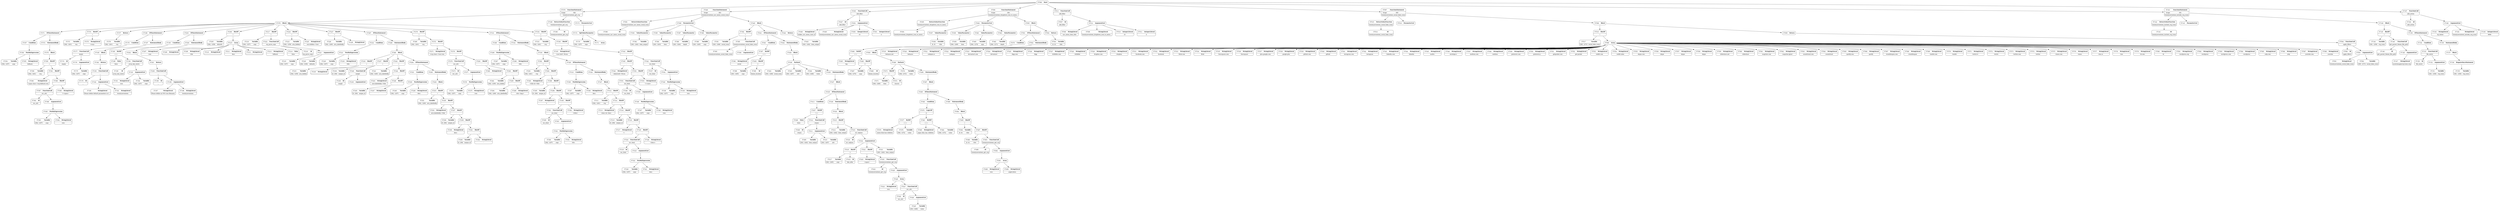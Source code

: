 digraph ast {
node [shape=none];
57344 [label=<<TABLE border='1' cellspacing='0' cellpadding='10' style='rounded' ><TR><TD border='0'>57344</TD><TD border='0'><B>StringLiteral</B></TD></TR><HR/><TR><TD border='0' cellpadding='5' colspan='2'>' xlink:href='#icon-</TD></TR></TABLE>>];
57345 [label=<<TABLE border='1' cellspacing='0' cellpadding='10' style='rounded' ><TR><TD border='0'>57345</TD><TD border='0'><B>BinOP</B></TD></TR><HR/><TR><TD border='0' cellpadding='5' colspan='2'>.</TD></TR></TABLE>>];
57345 -> 57344 [weight=2];
57345 -> 57352 [weight=2];
57346 [label=<<TABLE border='1' cellspacing='0' cellpadding='10' style='rounded' ><TR><TD border='0'>57346</TD><TD border='0'><B>Id</B></TD></TR><HR/><TR><TD border='0' cellpadding='5' colspan='2'>esc_html</TD></TR></TABLE>>];
57347 [label=<<TABLE border='1' cellspacing='0' cellpadding='10' style='rounded' ><TR><TD border='0'>57347</TD><TD border='0'><B>Variable</B></TD></TR><HR/><TR><TD border='0' cellpadding='5'>(362, 1257)</TD><TD border='0' cellpadding='5'>args</TD></TR></TABLE>>];
57348 [label=<<TABLE border='1' cellspacing='0' cellpadding='10' style='rounded' ><TR><TD border='0'>57348</TD><TD border='0'><B>StringLiteral</B></TD></TR><HR/><TR><TD border='0' cellpadding='5' colspan='2'>icon</TD></TR></TABLE>>];
57349 [label=<<TABLE border='1' cellspacing='0' cellpadding='10' style='rounded' ><TR><TD border='0'>57349</TD><TD border='0'><B>PostfixExpression</B></TD></TR></TABLE>>];
57349 -> 57347 [weight=2];
57349 -> 57348 [weight=2];
57350 [label=<<TABLE border='1' cellspacing='0' cellpadding='10' style='rounded' ><TR><TD border='0'>57350</TD><TD border='0'><B>ArgumentList</B></TD></TR></TABLE>>];
57350 -> 57349 [weight=2];
57351 [label=<<TABLE border='1' cellspacing='0' cellpadding='10' style='rounded' ><TR><TD border='0'>57351</TD><TD border='0'><B>FunctionCall</B></TD></TR><HR/><TR><TD border='0' cellpadding='5' colspan='2'>esc_html</TD></TR></TABLE>>];
57351 -> 57346 [weight=2];
57351 -> 57350 [weight=2];
57352 [label=<<TABLE border='1' cellspacing='0' cellpadding='10' style='rounded' ><TR><TD border='0'>57352</TD><TD border='0'><B>BinOP</B></TD></TR><HR/><TR><TD border='0' cellpadding='5' colspan='2'>.</TD></TR></TABLE>>];
57352 -> 57351 [weight=2];
57352 -> 57353 [weight=2];
57353 [label=<<TABLE border='1' cellspacing='0' cellpadding='10' style='rounded' ><TR><TD border='0'>57353</TD><TD border='0'><B>StringLiteral</B></TD></TR><HR/><TR><TD border='0' cellpadding='5' colspan='2'>'&gt;&lt;use&gt; </TD></TR></TABLE>>];
57354 [label=<<TABLE border='1' cellspacing='0' cellpadding='10' style='rounded' ><TR><TD border='0'>57354</TD><TD border='0'><B>Variable</B></TD></TR><HR/><TR><TD border='0' cellpadding='5'>(362, 1257)</TD><TD border='0' cellpadding='5'>args</TD></TR></TABLE>>];
57355 [label=<<TABLE border='1' cellspacing='0' cellpadding='10' style='rounded' ><TR><TD border='0'>57355</TD><TD border='0'><B>StringLiteral</B></TD></TR><HR/><TR><TD border='0' cellpadding='5' colspan='2'>fallback</TD></TR></TABLE>>];
57356 [label=<<TABLE border='1' cellspacing='0' cellpadding='10' style='rounded' ><TR><TD border='0'>57356</TD><TD border='0'><B>PostfixExpression</B></TD></TR></TABLE>>];
57356 -> 57354 [weight=2];
57356 -> 57355 [weight=2];
57357 [label=<<TABLE border='1' cellspacing='0' cellpadding='10' style='rounded' ><TR><TD border='0'>57357</TD><TD border='0'><B>Condition</B></TD></TR></TABLE>>];
57357 -> 57356 [weight=2];
57358 [label=<<TABLE border='1' cellspacing='0' cellpadding='10' style='rounded' ><TR><TD border='0'>57358</TD><TD border='0'><B>Variable</B></TD></TR><HR/><TR><TD border='0' cellpadding='5'>(362, 1261)</TD><TD border='0' cellpadding='5'>svg</TD></TR></TABLE>>];
57359 [label=<<TABLE border='1' cellspacing='0' cellpadding='10' style='rounded' ><TR><TD border='0'>57359</TD><TD border='0'><B>BinOP</B></TD></TR><HR/><TR><TD border='0' cellpadding='5' colspan='2'>.=</TD></TR></TABLE>>];
57359 -> 57358 [weight=2];
57359 -> 57361 [weight=2];
57360 [label=<<TABLE border='1' cellspacing='0' cellpadding='10' style='rounded' ><TR><TD border='0'>57360</TD><TD border='0'><B>StringLiteral</B></TD></TR><HR/><TR><TD border='0' cellpadding='5' colspan='2'>&lt;span class='svg-fallback icon-</TD></TR></TABLE>>];
57361 [label=<<TABLE border='1' cellspacing='0' cellpadding='10' style='rounded' ><TR><TD border='0'>57361</TD><TD border='0'><B>BinOP</B></TD></TR><HR/><TR><TD border='0' cellpadding='5' colspan='2'>.</TD></TR></TABLE>>];
57361 -> 57360 [weight=2];
57361 -> 57368 [weight=2];
57362 [label=<<TABLE border='1' cellspacing='0' cellpadding='10' style='rounded' ><TR><TD border='0'>57362</TD><TD border='0'><B>Id</B></TD></TR><HR/><TR><TD border='0' cellpadding='5' colspan='2'>esc_attr</TD></TR></TABLE>>];
57363 [label=<<TABLE border='1' cellspacing='0' cellpadding='10' style='rounded' ><TR><TD border='0'>57363</TD><TD border='0'><B>Variable</B></TD></TR><HR/><TR><TD border='0' cellpadding='5'>(362, 1257)</TD><TD border='0' cellpadding='5'>args</TD></TR></TABLE>>];
57364 [label=<<TABLE border='1' cellspacing='0' cellpadding='10' style='rounded' ><TR><TD border='0'>57364</TD><TD border='0'><B>StringLiteral</B></TD></TR><HR/><TR><TD border='0' cellpadding='5' colspan='2'>icon</TD></TR></TABLE>>];
57365 [label=<<TABLE border='1' cellspacing='0' cellpadding='10' style='rounded' ><TR><TD border='0'>57365</TD><TD border='0'><B>PostfixExpression</B></TD></TR></TABLE>>];
57365 -> 57363 [weight=2];
57365 -> 57364 [weight=2];
57366 [label=<<TABLE border='1' cellspacing='0' cellpadding='10' style='rounded' ><TR><TD border='0'>57366</TD><TD border='0'><B>ArgumentList</B></TD></TR></TABLE>>];
57366 -> 57365 [weight=2];
57367 [label=<<TABLE border='1' cellspacing='0' cellpadding='10' style='rounded' ><TR><TD border='0'>57367</TD><TD border='0'><B>FunctionCall</B></TD></TR><HR/><TR><TD border='0' cellpadding='5' colspan='2'>esc_attr</TD></TR></TABLE>>];
57367 -> 57362 [weight=2];
57367 -> 57366 [weight=2];
57368 [label=<<TABLE border='1' cellspacing='0' cellpadding='10' style='rounded' ><TR><TD border='0'>57368</TD><TD border='0'><B>BinOP</B></TD></TR><HR/><TR><TD border='0' cellpadding='5' colspan='2'>.</TD></TR></TABLE>>];
57368 -> 57367 [weight=2];
57368 -> 57369 [weight=2];
57369 [label=<<TABLE border='1' cellspacing='0' cellpadding='10' style='rounded' ><TR><TD border='0'>57369</TD><TD border='0'><B>StringLiteral</B></TD></TR><HR/><TR><TD border='0' cellpadding='5' colspan='2'>'&gt;&lt;span&gt;</TD></TR></TABLE>>];
57370 [label=<<TABLE border='1' cellspacing='0' cellpadding='10' style='rounded' ><TR><TD border='0'>57370</TD><TD border='0'><B>Block</B></TD></TR></TABLE>>];
57370 -> 57359 [weight=2];
57371 [label=<<TABLE border='1' cellspacing='0' cellpadding='10' style='rounded' ><TR><TD border='0'>57371</TD><TD border='0'><B>IfThenStatement</B></TD></TR></TABLE>>];
57371 -> 57357 [weight=2];
57371 -> 57372 [weight=2];
57372 [label=<<TABLE border='1' cellspacing='0' cellpadding='10' style='rounded' ><TR><TD border='0'>57372</TD><TD border='0'><B>StatementBody</B></TD></TR></TABLE>>];
57372 -> 57370 [weight=2];
57373 [label=<<TABLE border='1' cellspacing='0' cellpadding='10' style='rounded' ><TR><TD border='0'>57373</TD><TD border='0'><B>Variable</B></TD></TR><HR/><TR><TD border='0' cellpadding='5'>(362, 1261)</TD><TD border='0' cellpadding='5'>svg</TD></TR></TABLE>>];
57374 [label=<<TABLE border='1' cellspacing='0' cellpadding='10' style='rounded' ><TR><TD border='0'>57374</TD><TD border='0'><B>BinOP</B></TD></TR><HR/><TR><TD border='0' cellpadding='5' colspan='2'>.=</TD></TR></TABLE>>];
57374 -> 57373 [weight=2];
57374 -> 57375 [weight=2];
57375 [label=<<TABLE border='1' cellspacing='0' cellpadding='10' style='rounded' ><TR><TD border='0'>57375</TD><TD border='0'><B>StringLiteral</B></TD></TR><HR/><TR><TD border='0' cellpadding='5' colspan='2'>&lt;svg&gt;</TD></TR></TABLE>>];
57376 [label=<<TABLE border='1' cellspacing='0' cellpadding='10' style='rounded' ><TR><TD border='0'>57376</TD><TD border='0'><B>Variable</B></TD></TR><HR/><TR><TD border='0' cellpadding='5'>(362, 1261)</TD><TD border='0' cellpadding='5'>svg</TD></TR></TABLE>>];
57377 [label=<<TABLE border='1' cellspacing='0' cellpadding='10' style='rounded' ><TR><TD border='0'>57377</TD><TD border='0'><B>Return</B></TD></TR></TABLE>>];
57377 -> 57376 [weight=2];
57378 [label=<<TABLE border='1' cellspacing='0' cellpadding='10' style='rounded' ><TR><TD border='0'>57378</TD><TD border='0'><B>Block</B></TD></TR></TABLE>>];
57378 -> 57186 [weight=2];
57378 -> 57203 [weight=2];
57378 -> 57206 [weight=2];
57378 -> 57217 [weight=2];
57378 -> 57224 [weight=2];
57378 -> 57227 [weight=2];
57378 -> 57267 [weight=2];
57378 -> 57270 [weight=2];
57378 -> 57331 [weight=2];
57378 -> 57334 [weight=2];
57378 -> 57371 [weight=2];
57378 -> 57374 [weight=2];
57378 -> 57377 [weight=2];
57379 [label=<<TABLE border='1' cellspacing='0' cellpadding='10' style='rounded' ><TR><TD border='0'>57379</TD><TD border='0'><B>FunctionStatement</B></TD></TR><HR/><TR><TD border='0' cellpadding='5'>Scope</TD><TD border='0' cellpadding='5'>362</TD></TR><HR/><TR><TD border='0' cellpadding='5' colspan='2'>twentyseventeen_get_svg</TD></TR></TABLE>>];
57379 -> 57169 [weight=2];
57379 -> 57173 [weight=2];
57379 -> 57378 [weight=2];
57380 [label=<<TABLE border='1' cellspacing='0' cellpadding='10' style='rounded' ><TR><TD border='0'>57380</TD><TD border='0'><B>Id</B></TD></TR><HR/><TR><TD border='0' cellpadding='5' colspan='2'>twentyseventeen_nav_menu_social_icons</TD></TR></TABLE>>];
57381 [label=<<TABLE border='1' cellspacing='0' cellpadding='10' style='rounded' ><TR><TD border='0'>57381</TD><TD border='0'><B>ReturnValueFunction</B></TD></TR><HR/><TR><TD border='0' cellpadding='5' colspan='2'>twentyseventeen_nav_menu_social_icons</TD></TR></TABLE>>];
57381 -> 57380 [weight=2];
57382 [label=<<TABLE border='1' cellspacing='0' cellpadding='10' style='rounded' ><TR><TD border='0'>57382</TD><TD border='0'><B>Variable</B></TD></TR><HR/><TR><TD border='0' cellpadding='5'>(363, 1262)</TD><TD border='0' cellpadding='5'>item_output</TD></TR></TABLE>>];
57383 [label=<<TABLE border='1' cellspacing='0' cellpadding='10' style='rounded' ><TR><TD border='0'>57383</TD><TD border='0'><B>ValueParameter</B></TD></TR></TABLE>>];
57383 -> 57382 [weight=2];
57384 [label=<<TABLE border='1' cellspacing='0' cellpadding='10' style='rounded' ><TR><TD border='0'>57384</TD><TD border='0'><B>Variable</B></TD></TR><HR/><TR><TD border='0' cellpadding='5'>(363, 1263)</TD><TD border='0' cellpadding='5'>item</TD></TR></TABLE>>];
57385 [label=<<TABLE border='1' cellspacing='0' cellpadding='10' style='rounded' ><TR><TD border='0'>57385</TD><TD border='0'><B>ValueParameter</B></TD></TR></TABLE>>];
57385 -> 57384 [weight=2];
57386 [label=<<TABLE border='1' cellspacing='0' cellpadding='10' style='rounded' ><TR><TD border='0'>57386</TD><TD border='0'><B>Variable</B></TD></TR><HR/><TR><TD border='0' cellpadding='5'>(363, 1264)</TD><TD border='0' cellpadding='5'>depth</TD></TR></TABLE>>];
57387 [label=<<TABLE border='1' cellspacing='0' cellpadding='10' style='rounded' ><TR><TD border='0'>57387</TD><TD border='0'><B>ValueParameter</B></TD></TR></TABLE>>];
57387 -> 57386 [weight=2];
57388 [label=<<TABLE border='1' cellspacing='0' cellpadding='10' style='rounded' ><TR><TD border='0'>57388</TD><TD border='0'><B>Variable</B></TD></TR><HR/><TR><TD border='0' cellpadding='5'>(363, 1265)</TD><TD border='0' cellpadding='5'>args</TD></TR></TABLE>>];
57389 [label=<<TABLE border='1' cellspacing='0' cellpadding='10' style='rounded' ><TR><TD border='0'>57389</TD><TD border='0'><B>ValueParameter</B></TD></TR></TABLE>>];
57389 -> 57388 [weight=2];
57390 [label=<<TABLE border='1' cellspacing='0' cellpadding='10' style='rounded' ><TR><TD border='0'>57390</TD><TD border='0'><B>ParameterList</B></TD></TR></TABLE>>];
57390 -> 57383 [weight=2];
57390 -> 57385 [weight=2];
57390 -> 57387 [weight=2];
57390 -> 57389 [weight=2];
57391 [label=<<TABLE border='1' cellspacing='0' cellpadding='10' style='rounded' ><TR><TD border='0'>57391</TD><TD border='0'><B>Variable</B></TD></TR><HR/><TR><TD border='0' cellpadding='5'>(363, 1266)</TD><TD border='0' cellpadding='5'>social_icons</TD></TR></TABLE>>];
57392 [label=<<TABLE border='1' cellspacing='0' cellpadding='10' style='rounded' ><TR><TD border='0'>57392</TD><TD border='0'><B>BinOP</B></TD></TR><HR/><TR><TD border='0' cellpadding='5' colspan='2'>=</TD></TR></TABLE>>];
57392 -> 57391 [weight=2];
57392 -> 57395 [weight=2];
57393 [label=<<TABLE border='1' cellspacing='0' cellpadding='10' style='rounded' ><TR><TD border='0'>57393</TD><TD border='0'><B>Id</B></TD></TR><HR/><TR><TD border='0' cellpadding='5' colspan='2'>twentyseventeen_social_links_icons</TD></TR></TABLE>>];
57394 [label=<<TABLE border='1' cellspacing='0' cellpadding='10' style='rounded' ><TR><TD border='0'>57394</TD><TD border='0'><B>ArgumentList</B></TD></TR></TABLE>>];
57395 [label=<<TABLE border='1' cellspacing='0' cellpadding='10' style='rounded' ><TR><TD border='0'>57395</TD><TD border='0'><B>FunctionCall</B></TD></TR><HR/><TR><TD border='0' cellpadding='5' colspan='2'>twentyseventeen_social_links_icons</TD></TR></TABLE>>];
57395 -> 57393 [weight=2];
57395 -> 57394 [weight=2];
57396 [label=<<TABLE border='1' cellspacing='0' cellpadding='10' style='rounded' ><TR><TD border='0'>57396</TD><TD border='0'><B>StringLiteral</B></TD></TR><HR/><TR><TD border='0' cellpadding='5' colspan='2'>social</TD></TR></TABLE>>];
57397 [label=<<TABLE border='1' cellspacing='0' cellpadding='10' style='rounded' ><TR><TD border='0'>57397</TD><TD border='0'><B>RelOP</B></TD></TR><HR/><TR><TD border='0' cellpadding='5' colspan='2'>===</TD></TR></TABLE>>];
57397 -> 57396 [weight=2];
57397 -> 57400 [weight=2];
57398 [label=<<TABLE border='1' cellspacing='0' cellpadding='10' style='rounded' ><TR><TD border='0'>57398</TD><TD border='0'><B>Variable</B></TD></TR><HR/><TR><TD border='0' cellpadding='5'>(363, 1265)</TD><TD border='0' cellpadding='5'>args</TD></TR></TABLE>>];
57399 [label=<<TABLE border='1' cellspacing='0' cellpadding='10' style='rounded' ><TR><TD border='0'>57399</TD><TD border='0'><B>Id</B></TD></TR><HR/><TR><TD border='0' cellpadding='5' colspan='2'>theme_location</TD></TR></TABLE>>];
57400 [label=<<TABLE border='1' cellspacing='0' cellpadding='10' style='rounded' ><TR><TD border='0'>57400</TD><TD border='0'><B>BinOP</B></TD></TR><HR/><TR><TD border='0' cellpadding='5' colspan='2'>-&gt;</TD></TR></TABLE>>];
57400 -> 57398 [weight=2];
57400 -> 57399 [weight=2];
57401 [label=<<TABLE border='1' cellspacing='0' cellpadding='10' style='rounded' ><TR><TD border='0'>57401</TD><TD border='0'><B>Condition</B></TD></TR></TABLE>>];
57401 -> 57397 [weight=2];
57402 [label=<<TABLE border='1' cellspacing='0' cellpadding='10' style='rounded' ><TR><TD border='0'>57402</TD><TD border='0'><B>Variable</B></TD></TR><HR/><TR><TD border='0' cellpadding='5'>(363, 1266)</TD><TD border='0' cellpadding='5'>social_icons</TD></TR></TABLE>>];
57403 [label=<<TABLE border='1' cellspacing='0' cellpadding='10' style='rounded' ><TR><TD border='0'>57403</TD><TD border='0'><B>Variable</B></TD></TR><HR/><TR><TD border='0' cellpadding='5'>(363, 1267)</TD><TD border='0' cellpadding='5'>attr</TD></TR></TABLE>>];
57404 [label=<<TABLE border='1' cellspacing='0' cellpadding='10' style='rounded' ><TR><TD border='0'>57404</TD><TD border='0'><B>Variable</B></TD></TR><HR/><TR><TD border='0' cellpadding='5'>(363, 1268)</TD><TD border='0' cellpadding='5'>value</TD></TR></TABLE>>];
57406 [label=<<TABLE border='1' cellspacing='0' cellpadding='10' style='rounded' ><TR><TD border='0'>57406</TD><TD border='0'><B>False</B></TD></TR><HR/><TR><TD border='0' cellpadding='5' colspan='2'>false</TD></TR></TABLE>>];
57407 [label=<<TABLE border='1' cellspacing='0' cellpadding='10' style='rounded' ><TR><TD border='0'>57407</TD><TD border='0'><B>RelOP</B></TD></TR><HR/><TR><TD border='0' cellpadding='5' colspan='2'>!==</TD></TR></TABLE>>];
57407 -> 57406 [weight=2];
57407 -> 57412 [weight=2];
57408 [label=<<TABLE border='1' cellspacing='0' cellpadding='10' style='rounded' ><TR><TD border='0'>57408</TD><TD border='0'><B>Id</B></TD></TR><HR/><TR><TD border='0' cellpadding='5' colspan='2'>strpos</TD></TR></TABLE>>];
57409 [label=<<TABLE border='1' cellspacing='0' cellpadding='10' style='rounded' ><TR><TD border='0'>57409</TD><TD border='0'><B>Variable</B></TD></TR><HR/><TR><TD border='0' cellpadding='5'>(363, 1262)</TD><TD border='0' cellpadding='5'>item_output</TD></TR></TABLE>>];
57410 [label=<<TABLE border='1' cellspacing='0' cellpadding='10' style='rounded' ><TR><TD border='0'>57410</TD><TD border='0'><B>Variable</B></TD></TR><HR/><TR><TD border='0' cellpadding='5'>(363, 1267)</TD><TD border='0' cellpadding='5'>attr</TD></TR></TABLE>>];
57411 [label=<<TABLE border='1' cellspacing='0' cellpadding='10' style='rounded' ><TR><TD border='0'>57411</TD><TD border='0'><B>ArgumentList</B></TD></TR></TABLE>>];
57411 -> 57409 [weight=2];
57411 -> 57410 [weight=2];
57412 [label=<<TABLE border='1' cellspacing='0' cellpadding='10' style='rounded' ><TR><TD border='0'>57412</TD><TD border='0'><B>FunctionCall</B></TD></TR><HR/><TR><TD border='0' cellpadding='5' colspan='2'>strpos</TD></TR></TABLE>>];
57412 -> 57408 [weight=2];
57412 -> 57411 [weight=2];
57413 [label=<<TABLE border='1' cellspacing='0' cellpadding='10' style='rounded' ><TR><TD border='0'>57413</TD><TD border='0'><B>Condition</B></TD></TR></TABLE>>];
57413 -> 57407 [weight=2];
57414 [label=<<TABLE border='1' cellspacing='0' cellpadding='10' style='rounded' ><TR><TD border='0'>57414</TD><TD border='0'><B>Variable</B></TD></TR><HR/><TR><TD border='0' cellpadding='5'>(363, 1262)</TD><TD border='0' cellpadding='5'>item_output</TD></TR></TABLE>>];
57415 [label=<<TABLE border='1' cellspacing='0' cellpadding='10' style='rounded' ><TR><TD border='0'>57415</TD><TD border='0'><B>BinOP</B></TD></TR><HR/><TR><TD border='0' cellpadding='5' colspan='2'>=</TD></TR></TABLE>>];
57415 -> 57414 [weight=2];
57415 -> 57433 [weight=2];
57416 [label=<<TABLE border='1' cellspacing='0' cellpadding='10' style='rounded' ><TR><TD border='0'>57416</TD><TD border='0'><B>Id</B></TD></TR><HR/><TR><TD border='0' cellpadding='5' colspan='2'>str_replace</TD></TR></TABLE>>];
57417 [label=<<TABLE border='1' cellspacing='0' cellpadding='10' style='rounded' ><TR><TD border='0'>57417</TD><TD border='0'><B>Variable</B></TD></TR><HR/><TR><TD border='0' cellpadding='5'>(363, 1265)</TD><TD border='0' cellpadding='5'>args</TD></TR></TABLE>>];
57418 [label=<<TABLE border='1' cellspacing='0' cellpadding='10' style='rounded' ><TR><TD border='0'>57418</TD><TD border='0'><B>Id</B></TD></TR><HR/><TR><TD border='0' cellpadding='5' colspan='2'>link_after</TD></TR></TABLE>>];
57419 [label=<<TABLE border='1' cellspacing='0' cellpadding='10' style='rounded' ><TR><TD border='0'>57419</TD><TD border='0'><B>BinOP</B></TD></TR><HR/><TR><TD border='0' cellpadding='5' colspan='2'>-&gt;</TD></TR></TABLE>>];
57419 -> 57417 [weight=2];
57419 -> 57418 [weight=2];
57420 [label=<<TABLE border='1' cellspacing='0' cellpadding='10' style='rounded' ><TR><TD border='0'>57420</TD><TD border='0'><B>StringLiteral</B></TD></TR><HR/><TR><TD border='0' cellpadding='5' colspan='2'>&lt;span&gt;</TD></TR></TABLE>>];
57421 [label=<<TABLE border='1' cellspacing='0' cellpadding='10' style='rounded' ><TR><TD border='0'>57421</TD><TD border='0'><B>BinOP</B></TD></TR><HR/><TR><TD border='0' cellpadding='5' colspan='2'>.</TD></TR></TABLE>>];
57421 -> 57420 [weight=2];
57421 -> 57430 [weight=2];
57422 [label=<<TABLE border='1' cellspacing='0' cellpadding='10' style='rounded' ><TR><TD border='0'>57422</TD><TD border='0'><B>Id</B></TD></TR><HR/><TR><TD border='0' cellpadding='5' colspan='2'>twentyseventeen_get_svg</TD></TR></TABLE>>];
57423 [label=<<TABLE border='1' cellspacing='0' cellpadding='10' style='rounded' ><TR><TD border='0'>57423</TD><TD border='0'><B>StringLiteral</B></TD></TR><HR/><TR><TD border='0' cellpadding='5' colspan='2'>icon</TD></TR></TABLE>>];
57424 [label=<<TABLE border='1' cellspacing='0' cellpadding='10' style='rounded' ><TR><TD border='0'>57424</TD><TD border='0'><B>Id</B></TD></TR><HR/><TR><TD border='0' cellpadding='5' colspan='2'>esc_attr</TD></TR></TABLE>>];
57425 [label=<<TABLE border='1' cellspacing='0' cellpadding='10' style='rounded' ><TR><TD border='0'>57425</TD><TD border='0'><B>Variable</B></TD></TR><HR/><TR><TD border='0' cellpadding='5'>(363, 1268)</TD><TD border='0' cellpadding='5'>value</TD></TR></TABLE>>];
57426 [label=<<TABLE border='1' cellspacing='0' cellpadding='10' style='rounded' ><TR><TD border='0'>57426</TD><TD border='0'><B>ArgumentList</B></TD></TR></TABLE>>];
57426 -> 57425 [weight=2];
57427 [label=<<TABLE border='1' cellspacing='0' cellpadding='10' style='rounded' ><TR><TD border='0'>57427</TD><TD border='0'><B>FunctionCall</B></TD></TR><HR/><TR><TD border='0' cellpadding='5' colspan='2'>esc_attr</TD></TR></TABLE>>];
57427 -> 57424 [weight=2];
57427 -> 57426 [weight=2];
57428 [label=<<TABLE border='1' cellspacing='0' cellpadding='10' style='rounded' ><TR><TD border='0'>57428</TD><TD border='0'><B>Array</B></TD></TR></TABLE>>];
57428 -> 57423 [weight=2];
57428 -> 57427 [weight=2];
57429 [label=<<TABLE border='1' cellspacing='0' cellpadding='10' style='rounded' ><TR><TD border='0'>57429</TD><TD border='0'><B>ArgumentList</B></TD></TR></TABLE>>];
57429 -> 57428 [weight=2];
57430 [label=<<TABLE border='1' cellspacing='0' cellpadding='10' style='rounded' ><TR><TD border='0'>57430</TD><TD border='0'><B>FunctionCall</B></TD></TR><HR/><TR><TD border='0' cellpadding='5' colspan='2'>twentyseventeen_get_svg</TD></TR></TABLE>>];
57430 -> 57422 [weight=2];
57430 -> 57429 [weight=2];
57431 [label=<<TABLE border='1' cellspacing='0' cellpadding='10' style='rounded' ><TR><TD border='0'>57431</TD><TD border='0'><B>Variable</B></TD></TR><HR/><TR><TD border='0' cellpadding='5'>(363, 1262)</TD><TD border='0' cellpadding='5'>item_output</TD></TR></TABLE>>];
57432 [label=<<TABLE border='1' cellspacing='0' cellpadding='10' style='rounded' ><TR><TD border='0'>57432</TD><TD border='0'><B>ArgumentList</B></TD></TR></TABLE>>];
57432 -> 57419 [weight=2];
57432 -> 57421 [weight=2];
57432 -> 57431 [weight=2];
57433 [label=<<TABLE border='1' cellspacing='0' cellpadding='10' style='rounded' ><TR><TD border='0'>57433</TD><TD border='0'><B>FunctionCall</B></TD></TR><HR/><TR><TD border='0' cellpadding='5' colspan='2'>str_replace</TD></TR></TABLE>>];
57433 -> 57416 [weight=2];
57433 -> 57432 [weight=2];
57434 [label=<<TABLE border='1' cellspacing='0' cellpadding='10' style='rounded' ><TR><TD border='0'>57434</TD><TD border='0'><B>Block</B></TD></TR></TABLE>>];
57434 -> 57415 [weight=2];
57435 [label=<<TABLE border='1' cellspacing='0' cellpadding='10' style='rounded' ><TR><TD border='0'>57435</TD><TD border='0'><B>IfThenStatement</B></TD></TR></TABLE>>];
57435 -> 57413 [weight=2];
57435 -> 57436 [weight=2];
57436 [label=<<TABLE border='1' cellspacing='0' cellpadding='10' style='rounded' ><TR><TD border='0'>57436</TD><TD border='0'><B>StatementBody</B></TD></TR></TABLE>>];
57436 -> 57434 [weight=2];
57437 [label=<<TABLE border='1' cellspacing='0' cellpadding='10' style='rounded' ><TR><TD border='0'>57437</TD><TD border='0'><B>Block</B></TD></TR></TABLE>>];
57437 -> 57435 [weight=2];
57438 [label=<<TABLE border='1' cellspacing='0' cellpadding='10' style='rounded' ><TR><TD border='0'>57438</TD><TD border='0'><B>ForEach</B></TD></TR></TABLE>>];
57438 -> 57402 [weight=2];
57438 -> 57403 [weight=2];
57438 -> 57404 [weight=2];
57438 -> 57439 [weight=2];
57439 [label=<<TABLE border='1' cellspacing='0' cellpadding='10' style='rounded' ><TR><TD border='0'>57439</TD><TD border='0'><B>StatementBody</B></TD></TR></TABLE>>];
57439 -> 57437 [weight=2];
57440 [label=<<TABLE border='1' cellspacing='0' cellpadding='10' style='rounded' ><TR><TD border='0'>57440</TD><TD border='0'><B>Block</B></TD></TR></TABLE>>];
57440 -> 57438 [weight=2];
57441 [label=<<TABLE border='1' cellspacing='0' cellpadding='10' style='rounded' ><TR><TD border='0'>57441</TD><TD border='0'><B>IfThenStatement</B></TD></TR></TABLE>>];
57441 -> 57401 [weight=2];
57441 -> 57442 [weight=2];
57442 [label=<<TABLE border='1' cellspacing='0' cellpadding='10' style='rounded' ><TR><TD border='0'>57442</TD><TD border='0'><B>StatementBody</B></TD></TR></TABLE>>];
57442 -> 57440 [weight=2];
57443 [label=<<TABLE border='1' cellspacing='0' cellpadding='10' style='rounded' ><TR><TD border='0'>57443</TD><TD border='0'><B>Variable</B></TD></TR><HR/><TR><TD border='0' cellpadding='5'>(363, 1262)</TD><TD border='0' cellpadding='5'>item_output</TD></TR></TABLE>>];
57444 [label=<<TABLE border='1' cellspacing='0' cellpadding='10' style='rounded' ><TR><TD border='0'>57444</TD><TD border='0'><B>Return</B></TD></TR></TABLE>>];
57444 -> 57443 [weight=2];
57445 [label=<<TABLE border='1' cellspacing='0' cellpadding='10' style='rounded' ><TR><TD border='0'>57445</TD><TD border='0'><B>Block</B></TD></TR></TABLE>>];
57445 -> 57392 [weight=2];
57445 -> 57441 [weight=2];
57445 -> 57444 [weight=2];
57446 [label=<<TABLE border='1' cellspacing='0' cellpadding='10' style='rounded' ><TR><TD border='0'>57446</TD><TD border='0'><B>FunctionStatement</B></TD></TR><HR/><TR><TD border='0' cellpadding='5'>Scope</TD><TD border='0' cellpadding='5'>363</TD></TR><HR/><TR><TD border='0' cellpadding='5' colspan='2'>twentyseventeen_nav_menu_social_icons</TD></TR></TABLE>>];
57446 -> 57381 [weight=2];
57446 -> 57390 [weight=2];
57446 -> 57445 [weight=2];
57447 [label=<<TABLE border='1' cellspacing='0' cellpadding='10' style='rounded' ><TR><TD border='0'>57447</TD><TD border='0'><B>Id</B></TD></TR><HR/><TR><TD border='0' cellpadding='5' colspan='2'>add_filter</TD></TR></TABLE>>];
57448 [label=<<TABLE border='1' cellspacing='0' cellpadding='10' style='rounded' ><TR><TD border='0'>57448</TD><TD border='0'><B>StringLiteral</B></TD></TR><HR/><TR><TD border='0' cellpadding='5' colspan='2'>walker_nav_menu_start_el</TD></TR></TABLE>>];
57449 [label=<<TABLE border='1' cellspacing='0' cellpadding='10' style='rounded' ><TR><TD border='0'>57449</TD><TD border='0'><B>StringLiteral</B></TD></TR><HR/><TR><TD border='0' cellpadding='5' colspan='2'>twentyseventeen_nav_menu_social_icons</TD></TR></TABLE>>];
57450 [label=<<TABLE border='1' cellspacing='0' cellpadding='10' style='rounded' ><TR><TD border='0'>57450</TD><TD border='0'><B>IntegerLiteral</B></TD></TR><HR/><TR><TD border='0' cellpadding='5' colspan='2'>10</TD></TR></TABLE>>];
57451 [label=<<TABLE border='1' cellspacing='0' cellpadding='10' style='rounded' ><TR><TD border='0'>57451</TD><TD border='0'><B>IntegerLiteral</B></TD></TR><HR/><TR><TD border='0' cellpadding='5' colspan='2'>4</TD></TR></TABLE>>];
57452 [label=<<TABLE border='1' cellspacing='0' cellpadding='10' style='rounded' ><TR><TD border='0'>57452</TD><TD border='0'><B>ArgumentList</B></TD></TR></TABLE>>];
57452 -> 57448 [weight=2];
57452 -> 57449 [weight=2];
57452 -> 57450 [weight=2];
57452 -> 57451 [weight=2];
57453 [label=<<TABLE border='1' cellspacing='0' cellpadding='10' style='rounded' ><TR><TD border='0'>57453</TD><TD border='0'><B>FunctionCall</B></TD></TR><HR/><TR><TD border='0' cellpadding='5' colspan='2'>add_filter</TD></TR></TABLE>>];
57453 -> 57447 [weight=2];
57453 -> 57452 [weight=2];
57454 [label=<<TABLE border='1' cellspacing='0' cellpadding='10' style='rounded' ><TR><TD border='0'>57454</TD><TD border='0'><B>Id</B></TD></TR><HR/><TR><TD border='0' cellpadding='5' colspan='2'>twentyseventeen_dropdown_icon_to_menu...</TD></TR></TABLE>>];
57455 [label=<<TABLE border='1' cellspacing='0' cellpadding='10' style='rounded' ><TR><TD border='0'>57455</TD><TD border='0'><B>ReturnValueFunction</B></TD></TR><HR/><TR><TD border='0' cellpadding='5' colspan='2'>twentyseventeen_dropdown_icon_to_menu...</TD></TR></TABLE>>];
57455 -> 57454 [weight=2];
57456 [label=<<TABLE border='1' cellspacing='0' cellpadding='10' style='rounded' ><TR><TD border='0'>57456</TD><TD border='0'><B>Variable</B></TD></TR><HR/><TR><TD border='0' cellpadding='5'>(0, 8)</TD><TD border='0' cellpadding='5'>title</TD></TR></TABLE>>];
57457 [label=<<TABLE border='1' cellspacing='0' cellpadding='10' style='rounded' ><TR><TD border='0'>57457</TD><TD border='0'><B>ValueParameter</B></TD></TR></TABLE>>];
57457 -> 57456 [weight=2];
57458 [label=<<TABLE border='1' cellspacing='0' cellpadding='10' style='rounded' ><TR><TD border='0'>57458</TD><TD border='0'><B>Variable</B></TD></TR><HR/><TR><TD border='0' cellpadding='5'>(364, 1269)</TD><TD border='0' cellpadding='5'>item</TD></TR></TABLE>>];
57459 [label=<<TABLE border='1' cellspacing='0' cellpadding='10' style='rounded' ><TR><TD border='0'>57459</TD><TD border='0'><B>ValueParameter</B></TD></TR></TABLE>>];
57459 -> 57458 [weight=2];
57460 [label=<<TABLE border='1' cellspacing='0' cellpadding='10' style='rounded' ><TR><TD border='0'>57460</TD><TD border='0'><B>Variable</B></TD></TR><HR/><TR><TD border='0' cellpadding='5'>(364, 1270)</TD><TD border='0' cellpadding='5'>args</TD></TR></TABLE>>];
57461 [label=<<TABLE border='1' cellspacing='0' cellpadding='10' style='rounded' ><TR><TD border='0'>57461</TD><TD border='0'><B>ValueParameter</B></TD></TR></TABLE>>];
57461 -> 57460 [weight=2];
57462 [label=<<TABLE border='1' cellspacing='0' cellpadding='10' style='rounded' ><TR><TD border='0'>57462</TD><TD border='0'><B>Variable</B></TD></TR><HR/><TR><TD border='0' cellpadding='5'>(364, 1271)</TD><TD border='0' cellpadding='5'>depth</TD></TR></TABLE>>];
57463 [label=<<TABLE border='1' cellspacing='0' cellpadding='10' style='rounded' ><TR><TD border='0'>57463</TD><TD border='0'><B>ValueParameter</B></TD></TR></TABLE>>];
57463 -> 57462 [weight=2];
57464 [label=<<TABLE border='1' cellspacing='0' cellpadding='10' style='rounded' ><TR><TD border='0'>57464</TD><TD border='0'><B>ParameterList</B></TD></TR></TABLE>>];
57464 -> 57457 [weight=2];
57464 -> 57459 [weight=2];
57464 -> 57461 [weight=2];
57464 -> 57463 [weight=2];
57465 [label=<<TABLE border='1' cellspacing='0' cellpadding='10' style='rounded' ><TR><TD border='0'>57465</TD><TD border='0'><B>StringLiteral</B></TD></TR><HR/><TR><TD border='0' cellpadding='5' colspan='2'>top</TD></TR></TABLE>>];
57466 [label=<<TABLE border='1' cellspacing='0' cellpadding='10' style='rounded' ><TR><TD border='0'>57466</TD><TD border='0'><B>RelOP</B></TD></TR><HR/><TR><TD border='0' cellpadding='5' colspan='2'>===</TD></TR></TABLE>>];
57466 -> 57465 [weight=2];
57466 -> 57469 [weight=2];
57467 [label=<<TABLE border='1' cellspacing='0' cellpadding='10' style='rounded' ><TR><TD border='0'>57467</TD><TD border='0'><B>Variable</B></TD></TR><HR/><TR><TD border='0' cellpadding='5'>(364, 1270)</TD><TD border='0' cellpadding='5'>args</TD></TR></TABLE>>];
57468 [label=<<TABLE border='1' cellspacing='0' cellpadding='10' style='rounded' ><TR><TD border='0'>57468</TD><TD border='0'><B>Id</B></TD></TR><HR/><TR><TD border='0' cellpadding='5' colspan='2'>theme_location</TD></TR></TABLE>>];
57469 [label=<<TABLE border='1' cellspacing='0' cellpadding='10' style='rounded' ><TR><TD border='0'>57469</TD><TD border='0'><B>BinOP</B></TD></TR><HR/><TR><TD border='0' cellpadding='5' colspan='2'>-&gt;</TD></TR></TABLE>>];
57469 -> 57467 [weight=2];
57469 -> 57468 [weight=2];
57470 [label=<<TABLE border='1' cellspacing='0' cellpadding='10' style='rounded' ><TR><TD border='0'>57470</TD><TD border='0'><B>Condition</B></TD></TR></TABLE>>];
57470 -> 57466 [weight=2];
57471 [label=<<TABLE border='1' cellspacing='0' cellpadding='10' style='rounded' ><TR><TD border='0'>57471</TD><TD border='0'><B>Variable</B></TD></TR><HR/><TR><TD border='0' cellpadding='5'>(364, 1269)</TD><TD border='0' cellpadding='5'>item</TD></TR></TABLE>>];
57472 [label=<<TABLE border='1' cellspacing='0' cellpadding='10' style='rounded' ><TR><TD border='0'>57472</TD><TD border='0'><B>Id</B></TD></TR><HR/><TR><TD border='0' cellpadding='5' colspan='2'>classes</TD></TR></TABLE>>];
57473 [label=<<TABLE border='1' cellspacing='0' cellpadding='10' style='rounded' ><TR><TD border='0'>57473</TD><TD border='0'><B>BinOP</B></TD></TR><HR/><TR><TD border='0' cellpadding='5' colspan='2'>-&gt;</TD></TR></TABLE>>];
57473 -> 57471 [weight=2];
57473 -> 57472 [weight=2];
57474 [label=<<TABLE border='1' cellspacing='0' cellpadding='10' style='rounded' ><TR><TD border='0'>57474</TD><TD border='0'><B>Variable</B></TD></TR><HR/><TR><TD border='0' cellpadding='5'>(364, 1272)</TD><TD border='0' cellpadding='5'>value</TD></TR></TABLE>>];
57476 [label=<<TABLE border='1' cellspacing='0' cellpadding='10' style='rounded' ><TR><TD border='0'>57476</TD><TD border='0'><B>StringLiteral</B></TD></TR><HR/><TR><TD border='0' cellpadding='5' colspan='2'>menu-item-has-children</TD></TR></TABLE>>];
57477 [label=<<TABLE border='1' cellspacing='0' cellpadding='10' style='rounded' ><TR><TD border='0'>57477</TD><TD border='0'><B>RelOP</B></TD></TR><HR/><TR><TD border='0' cellpadding='5' colspan='2'>===</TD></TR></TABLE>>];
57477 -> 57476 [weight=2];
57477 -> 57478 [weight=2];
57478 [label=<<TABLE border='1' cellspacing='0' cellpadding='10' style='rounded' ><TR><TD border='0'>57478</TD><TD border='0'><B>Variable</B></TD></TR><HR/><TR><TD border='0' cellpadding='5'>(364, 1272)</TD><TD border='0' cellpadding='5'>value</TD></TR></TABLE>>];
57479 [label=<<TABLE border='1' cellspacing='0' cellpadding='10' style='rounded' ><TR><TD border='0'>57479</TD><TD border='0'><B>LogicOP</B></TD></TR><HR/><TR><TD border='0' cellpadding='5' colspan='2'>||</TD></TR></TABLE>>];
57479 -> 57477 [weight=2];
57479 -> 57481 [weight=2];
57480 [label=<<TABLE border='1' cellspacing='0' cellpadding='10' style='rounded' ><TR><TD border='0'>57480</TD><TD border='0'><B>StringLiteral</B></TD></TR><HR/><TR><TD border='0' cellpadding='5' colspan='2'>page_item_has_children</TD></TR></TABLE>>];
57481 [label=<<TABLE border='1' cellspacing='0' cellpadding='10' style='rounded' ><TR><TD border='0'>57481</TD><TD border='0'><B>RelOP</B></TD></TR><HR/><TR><TD border='0' cellpadding='5' colspan='2'>===</TD></TR></TABLE>>];
57481 -> 57480 [weight=2];
57481 -> 57482 [weight=2];
57482 [label=<<TABLE border='1' cellspacing='0' cellpadding='10' style='rounded' ><TR><TD border='0'>57482</TD><TD border='0'><B>Variable</B></TD></TR><HR/><TR><TD border='0' cellpadding='5'>(364, 1272)</TD><TD border='0' cellpadding='5'>value</TD></TR></TABLE>>];
57483 [label=<<TABLE border='1' cellspacing='0' cellpadding='10' style='rounded' ><TR><TD border='0'>57483</TD><TD border='0'><B>Condition</B></TD></TR></TABLE>>];
57483 -> 57479 [weight=2];
57484 [label=<<TABLE border='1' cellspacing='0' cellpadding='10' style='rounded' ><TR><TD border='0'>57484</TD><TD border='0'><B>Variable</B></TD></TR><HR/><TR><TD border='0' cellpadding='5'>(0, 8)</TD><TD border='0' cellpadding='5'>title</TD></TR></TABLE>>];
57485 [label=<<TABLE border='1' cellspacing='0' cellpadding='10' style='rounded' ><TR><TD border='0'>57485</TD><TD border='0'><B>BinOP</B></TD></TR><HR/><TR><TD border='0' cellpadding='5' colspan='2'>=</TD></TR></TABLE>>];
57485 -> 57484 [weight=2];
57485 -> 57487 [weight=2];
57486 [label=<<TABLE border='1' cellspacing='0' cellpadding='10' style='rounded' ><TR><TD border='0'>57486</TD><TD border='0'><B>Variable</B></TD></TR><HR/><TR><TD border='0' cellpadding='5'>(0, 8)</TD><TD border='0' cellpadding='5'>title</TD></TR></TABLE>>];
57487 [label=<<TABLE border='1' cellspacing='0' cellpadding='10' style='rounded' ><TR><TD border='0'>57487</TD><TD border='0'><B>BinOP</B></TD></TR><HR/><TR><TD border='0' cellpadding='5' colspan='2'>.</TD></TR></TABLE>>];
57487 -> 57486 [weight=2];
57487 -> 57493 [weight=2];
57488 [label=<<TABLE border='1' cellspacing='0' cellpadding='10' style='rounded' ><TR><TD border='0'>57488</TD><TD border='0'><B>Id</B></TD></TR><HR/><TR><TD border='0' cellpadding='5' colspan='2'>twentyseventeen_get_svg</TD></TR></TABLE>>];
57489 [label=<<TABLE border='1' cellspacing='0' cellpadding='10' style='rounded' ><TR><TD border='0'>57489</TD><TD border='0'><B>StringLiteral</B></TD></TR><HR/><TR><TD border='0' cellpadding='5' colspan='2'>icon</TD></TR></TABLE>>];
57490 [label=<<TABLE border='1' cellspacing='0' cellpadding='10' style='rounded' ><TR><TD border='0'>57490</TD><TD border='0'><B>StringLiteral</B></TD></TR><HR/><TR><TD border='0' cellpadding='5' colspan='2'>angle-down</TD></TR></TABLE>>];
57491 [label=<<TABLE border='1' cellspacing='0' cellpadding='10' style='rounded' ><TR><TD border='0'>57491</TD><TD border='0'><B>Array</B></TD></TR></TABLE>>];
57491 -> 57489 [weight=2];
57491 -> 57490 [weight=2];
57492 [label=<<TABLE border='1' cellspacing='0' cellpadding='10' style='rounded' ><TR><TD border='0'>57492</TD><TD border='0'><B>ArgumentList</B></TD></TR></TABLE>>];
57492 -> 57491 [weight=2];
57493 [label=<<TABLE border='1' cellspacing='0' cellpadding='10' style='rounded' ><TR><TD border='0'>57493</TD><TD border='0'><B>FunctionCall</B></TD></TR><HR/><TR><TD border='0' cellpadding='5' colspan='2'>twentyseventeen_get_svg</TD></TR></TABLE>>];
57493 -> 57488 [weight=2];
57493 -> 57492 [weight=2];
57494 [label=<<TABLE border='1' cellspacing='0' cellpadding='10' style='rounded' ><TR><TD border='0'>57494</TD><TD border='0'><B>Block</B></TD></TR></TABLE>>];
57494 -> 57485 [weight=2];
57495 [label=<<TABLE border='1' cellspacing='0' cellpadding='10' style='rounded' ><TR><TD border='0'>57495</TD><TD border='0'><B>IfThenStatement</B></TD></TR></TABLE>>];
57495 -> 57483 [weight=2];
57495 -> 57496 [weight=2];
57496 [label=<<TABLE border='1' cellspacing='0' cellpadding='10' style='rounded' ><TR><TD border='0'>57496</TD><TD border='0'><B>StatementBody</B></TD></TR></TABLE>>];
57496 -> 57494 [weight=2];
57497 [label=<<TABLE border='1' cellspacing='0' cellpadding='10' style='rounded' ><TR><TD border='0'>57497</TD><TD border='0'><B>Block</B></TD></TR></TABLE>>];
57497 -> 57495 [weight=2];
57498 [label=<<TABLE border='1' cellspacing='0' cellpadding='10' style='rounded' ><TR><TD border='0'>57498</TD><TD border='0'><B>ForEach</B></TD></TR></TABLE>>];
57498 -> 57473 [weight=2];
57498 -> 57474 [weight=2];
57498 -> 57499 [weight=2];
57499 [label=<<TABLE border='1' cellspacing='0' cellpadding='10' style='rounded' ><TR><TD border='0'>57499</TD><TD border='0'><B>StatementBody</B></TD></TR></TABLE>>];
57499 -> 57497 [weight=2];
57500 [label=<<TABLE border='1' cellspacing='0' cellpadding='10' style='rounded' ><TR><TD border='0'>57500</TD><TD border='0'><B>Block</B></TD></TR></TABLE>>];
57500 -> 57498 [weight=2];
57501 [label=<<TABLE border='1' cellspacing='0' cellpadding='10' style='rounded' ><TR><TD border='0'>57501</TD><TD border='0'><B>IfThenStatement</B></TD></TR></TABLE>>];
57501 -> 57470 [weight=2];
57501 -> 57502 [weight=2];
57502 [label=<<TABLE border='1' cellspacing='0' cellpadding='10' style='rounded' ><TR><TD border='0'>57502</TD><TD border='0'><B>StatementBody</B></TD></TR></TABLE>>];
57502 -> 57500 [weight=2];
57503 [label=<<TABLE border='1' cellspacing='0' cellpadding='10' style='rounded' ><TR><TD border='0'>57503</TD><TD border='0'><B>Variable</B></TD></TR><HR/><TR><TD border='0' cellpadding='5'>(0, 8)</TD><TD border='0' cellpadding='5'>title</TD></TR></TABLE>>];
57504 [label=<<TABLE border='1' cellspacing='0' cellpadding='10' style='rounded' ><TR><TD border='0'>57504</TD><TD border='0'><B>Return</B></TD></TR></TABLE>>];
57504 -> 57503 [weight=2];
57505 [label=<<TABLE border='1' cellspacing='0' cellpadding='10' style='rounded' ><TR><TD border='0'>57505</TD><TD border='0'><B>Block</B></TD></TR></TABLE>>];
57505 -> 57501 [weight=2];
57505 -> 57504 [weight=2];
57506 [label=<<TABLE border='1' cellspacing='0' cellpadding='10' style='rounded' ><TR><TD border='0'>57506</TD><TD border='0'><B>FunctionStatement</B></TD></TR><HR/><TR><TD border='0' cellpadding='5'>Scope</TD><TD border='0' cellpadding='5'>364</TD></TR><HR/><TR><TD border='0' cellpadding='5' colspan='2'>twentyseventeen_dropdown_icon_to_menu...</TD></TR></TABLE>>];
57506 -> 57455 [weight=2];
57506 -> 57464 [weight=2];
57506 -> 57505 [weight=2];
57507 [label=<<TABLE border='1' cellspacing='0' cellpadding='10' style='rounded' ><TR><TD border='0'>57507</TD><TD border='0'><B>Id</B></TD></TR><HR/><TR><TD border='0' cellpadding='5' colspan='2'>add_filter</TD></TR></TABLE>>];
57508 [label=<<TABLE border='1' cellspacing='0' cellpadding='10' style='rounded' ><TR><TD border='0'>57508</TD><TD border='0'><B>StringLiteral</B></TD></TR><HR/><TR><TD border='0' cellpadding='5' colspan='2'>nav_menu_item_title</TD></TR></TABLE>>];
57509 [label=<<TABLE border='1' cellspacing='0' cellpadding='10' style='rounded' ><TR><TD border='0'>57509</TD><TD border='0'><B>StringLiteral</B></TD></TR><HR/><TR><TD border='0' cellpadding='5' colspan='2'>twentyseventeen_dropdown_icon_to_menu...</TD></TR></TABLE>>];
57510 [label=<<TABLE border='1' cellspacing='0' cellpadding='10' style='rounded' ><TR><TD border='0'>57510</TD><TD border='0'><B>IntegerLiteral</B></TD></TR><HR/><TR><TD border='0' cellpadding='5' colspan='2'>10</TD></TR></TABLE>>];
57511 [label=<<TABLE border='1' cellspacing='0' cellpadding='10' style='rounded' ><TR><TD border='0'>57511</TD><TD border='0'><B>IntegerLiteral</B></TD></TR><HR/><TR><TD border='0' cellpadding='5' colspan='2'>4</TD></TR></TABLE>>];
57512 [label=<<TABLE border='1' cellspacing='0' cellpadding='10' style='rounded' ><TR><TD border='0'>57512</TD><TD border='0'><B>ArgumentList</B></TD></TR></TABLE>>];
57512 -> 57508 [weight=2];
57512 -> 57509 [weight=2];
57512 -> 57510 [weight=2];
57512 -> 57511 [weight=2];
57513 [label=<<TABLE border='1' cellspacing='0' cellpadding='10' style='rounded' ><TR><TD border='0'>57513</TD><TD border='0'><B>FunctionCall</B></TD></TR><HR/><TR><TD border='0' cellpadding='5' colspan='2'>add_filter</TD></TR></TABLE>>];
57513 -> 57507 [weight=2];
57513 -> 57512 [weight=2];
57514 [label=<<TABLE border='1' cellspacing='0' cellpadding='10' style='rounded' ><TR><TD border='0'>57514</TD><TD border='0'><B>Id</B></TD></TR><HR/><TR><TD border='0' cellpadding='5' colspan='2'>twentyseventeen_social_links_icons</TD></TR></TABLE>>];
57515 [label=<<TABLE border='1' cellspacing='0' cellpadding='10' style='rounded' ><TR><TD border='0'>57515</TD><TD border='0'><B>ReturnValueFunction</B></TD></TR><HR/><TR><TD border='0' cellpadding='5' colspan='2'>twentyseventeen_social_links_icons</TD></TR></TABLE>>];
57515 -> 57514 [weight=2];
57516 [label=<<TABLE border='1' cellspacing='0' cellpadding='10' style='rounded' ><TR><TD border='0'>57516</TD><TD border='0'><B>ParameterList</B></TD></TR></TABLE>>];
57517 [label=<<TABLE border='1' cellspacing='0' cellpadding='10' style='rounded' ><TR><TD border='0'>57517</TD><TD border='0'><B>Variable</B></TD></TR><HR/><TR><TD border='0' cellpadding='5'>(365, 1273)</TD><TD border='0' cellpadding='5'>social_links_icons</TD></TR></TABLE>>];
57518 [label=<<TABLE border='1' cellspacing='0' cellpadding='10' style='rounded' ><TR><TD border='0'>57518</TD><TD border='0'><B>BinOP</B></TD></TR><HR/><TR><TD border='0' cellpadding='5' colspan='2'>=</TD></TR></TABLE>>];
57518 -> 57517 [weight=2];
57518 -> 57589 [weight=2];
57519 [label=<<TABLE border='1' cellspacing='0' cellpadding='10' style='rounded' ><TR><TD border='0'>57519</TD><TD border='0'><B>StringLiteral</B></TD></TR><HR/><TR><TD border='0' cellpadding='5' colspan='2'>behance.net</TD></TR></TABLE>>];
57520 [label=<<TABLE border='1' cellspacing='0' cellpadding='10' style='rounded' ><TR><TD border='0'>57520</TD><TD border='0'><B>StringLiteral</B></TD></TR><HR/><TR><TD border='0' cellpadding='5' colspan='2'>behance</TD></TR></TABLE>>];
57521 [label=<<TABLE border='1' cellspacing='0' cellpadding='10' style='rounded' ><TR><TD border='0'>57521</TD><TD border='0'><B>StringLiteral</B></TD></TR><HR/><TR><TD border='0' cellpadding='5' colspan='2'>codepen.io</TD></TR></TABLE>>];
57522 [label=<<TABLE border='1' cellspacing='0' cellpadding='10' style='rounded' ><TR><TD border='0'>57522</TD><TD border='0'><B>StringLiteral</B></TD></TR><HR/><TR><TD border='0' cellpadding='5' colspan='2'>codepen</TD></TR></TABLE>>];
57523 [label=<<TABLE border='1' cellspacing='0' cellpadding='10' style='rounded' ><TR><TD border='0'>57523</TD><TD border='0'><B>StringLiteral</B></TD></TR><HR/><TR><TD border='0' cellpadding='5' colspan='2'>deviantart.com</TD></TR></TABLE>>];
57524 [label=<<TABLE border='1' cellspacing='0' cellpadding='10' style='rounded' ><TR><TD border='0'>57524</TD><TD border='0'><B>StringLiteral</B></TD></TR><HR/><TR><TD border='0' cellpadding='5' colspan='2'>deviantart</TD></TR></TABLE>>];
57525 [label=<<TABLE border='1' cellspacing='0' cellpadding='10' style='rounded' ><TR><TD border='0'>57525</TD><TD border='0'><B>StringLiteral</B></TD></TR><HR/><TR><TD border='0' cellpadding='5' colspan='2'>digg.com</TD></TR></TABLE>>];
57526 [label=<<TABLE border='1' cellspacing='0' cellpadding='10' style='rounded' ><TR><TD border='0'>57526</TD><TD border='0'><B>StringLiteral</B></TD></TR><HR/><TR><TD border='0' cellpadding='5' colspan='2'>digg</TD></TR></TABLE>>];
57527 [label=<<TABLE border='1' cellspacing='0' cellpadding='10' style='rounded' ><TR><TD border='0'>57527</TD><TD border='0'><B>StringLiteral</B></TD></TR><HR/><TR><TD border='0' cellpadding='5' colspan='2'>dribbble.com</TD></TR></TABLE>>];
57528 [label=<<TABLE border='1' cellspacing='0' cellpadding='10' style='rounded' ><TR><TD border='0'>57528</TD><TD border='0'><B>StringLiteral</B></TD></TR><HR/><TR><TD border='0' cellpadding='5' colspan='2'>dribbble</TD></TR></TABLE>>];
57529 [label=<<TABLE border='1' cellspacing='0' cellpadding='10' style='rounded' ><TR><TD border='0'>57529</TD><TD border='0'><B>StringLiteral</B></TD></TR><HR/><TR><TD border='0' cellpadding='5' colspan='2'>dropbox.com</TD></TR></TABLE>>];
57530 [label=<<TABLE border='1' cellspacing='0' cellpadding='10' style='rounded' ><TR><TD border='0'>57530</TD><TD border='0'><B>StringLiteral</B></TD></TR><HR/><TR><TD border='0' cellpadding='5' colspan='2'>dropbox</TD></TR></TABLE>>];
57531 [label=<<TABLE border='1' cellspacing='0' cellpadding='10' style='rounded' ><TR><TD border='0'>57531</TD><TD border='0'><B>StringLiteral</B></TD></TR><HR/><TR><TD border='0' cellpadding='5' colspan='2'>facebook.com</TD></TR></TABLE>>];
57532 [label=<<TABLE border='1' cellspacing='0' cellpadding='10' style='rounded' ><TR><TD border='0'>57532</TD><TD border='0'><B>StringLiteral</B></TD></TR><HR/><TR><TD border='0' cellpadding='5' colspan='2'>facebook</TD></TR></TABLE>>];
57533 [label=<<TABLE border='1' cellspacing='0' cellpadding='10' style='rounded' ><TR><TD border='0'>57533</TD><TD border='0'><B>StringLiteral</B></TD></TR><HR/><TR><TD border='0' cellpadding='5' colspan='2'>flickr.com</TD></TR></TABLE>>];
57534 [label=<<TABLE border='1' cellspacing='0' cellpadding='10' style='rounded' ><TR><TD border='0'>57534</TD><TD border='0'><B>StringLiteral</B></TD></TR><HR/><TR><TD border='0' cellpadding='5' colspan='2'>flickr</TD></TR></TABLE>>];
57535 [label=<<TABLE border='1' cellspacing='0' cellpadding='10' style='rounded' ><TR><TD border='0'>57535</TD><TD border='0'><B>StringLiteral</B></TD></TR><HR/><TR><TD border='0' cellpadding='5' colspan='2'>foursquare.com</TD></TR></TABLE>>];
57536 [label=<<TABLE border='1' cellspacing='0' cellpadding='10' style='rounded' ><TR><TD border='0'>57536</TD><TD border='0'><B>StringLiteral</B></TD></TR><HR/><TR><TD border='0' cellpadding='5' colspan='2'>foursquare</TD></TR></TABLE>>];
57537 [label=<<TABLE border='1' cellspacing='0' cellpadding='10' style='rounded' ><TR><TD border='0'>57537</TD><TD border='0'><B>StringLiteral</B></TD></TR><HR/><TR><TD border='0' cellpadding='5' colspan='2'>plus.google.com</TD></TR></TABLE>>];
57538 [label=<<TABLE border='1' cellspacing='0' cellpadding='10' style='rounded' ><TR><TD border='0'>57538</TD><TD border='0'><B>StringLiteral</B></TD></TR><HR/><TR><TD border='0' cellpadding='5' colspan='2'>google-plus</TD></TR></TABLE>>];
57539 [label=<<TABLE border='1' cellspacing='0' cellpadding='10' style='rounded' ><TR><TD border='0'>57539</TD><TD border='0'><B>StringLiteral</B></TD></TR><HR/><TR><TD border='0' cellpadding='5' colspan='2'>github.com</TD></TR></TABLE>>];
57540 [label=<<TABLE border='1' cellspacing='0' cellpadding='10' style='rounded' ><TR><TD border='0'>57540</TD><TD border='0'><B>StringLiteral</B></TD></TR><HR/><TR><TD border='0' cellpadding='5' colspan='2'>github</TD></TR></TABLE>>];
57541 [label=<<TABLE border='1' cellspacing='0' cellpadding='10' style='rounded' ><TR><TD border='0'>57541</TD><TD border='0'><B>StringLiteral</B></TD></TR><HR/><TR><TD border='0' cellpadding='5' colspan='2'>instagram.com</TD></TR></TABLE>>];
57542 [label=<<TABLE border='1' cellspacing='0' cellpadding='10' style='rounded' ><TR><TD border='0'>57542</TD><TD border='0'><B>StringLiteral</B></TD></TR><HR/><TR><TD border='0' cellpadding='5' colspan='2'>instagram</TD></TR></TABLE>>];
57543 [label=<<TABLE border='1' cellspacing='0' cellpadding='10' style='rounded' ><TR><TD border='0'>57543</TD><TD border='0'><B>StringLiteral</B></TD></TR><HR/><TR><TD border='0' cellpadding='5' colspan='2'>linkedin.com</TD></TR></TABLE>>];
57544 [label=<<TABLE border='1' cellspacing='0' cellpadding='10' style='rounded' ><TR><TD border='0'>57544</TD><TD border='0'><B>StringLiteral</B></TD></TR><HR/><TR><TD border='0' cellpadding='5' colspan='2'>linkedin</TD></TR></TABLE>>];
57545 [label=<<TABLE border='1' cellspacing='0' cellpadding='10' style='rounded' ><TR><TD border='0'>57545</TD><TD border='0'><B>StringLiteral</B></TD></TR><HR/><TR><TD border='0' cellpadding='5' colspan='2'>mailto:</TD></TR></TABLE>>];
57546 [label=<<TABLE border='1' cellspacing='0' cellpadding='10' style='rounded' ><TR><TD border='0'>57546</TD><TD border='0'><B>StringLiteral</B></TD></TR><HR/><TR><TD border='0' cellpadding='5' colspan='2'>envelope-o</TD></TR></TABLE>>];
57547 [label=<<TABLE border='1' cellspacing='0' cellpadding='10' style='rounded' ><TR><TD border='0'>57547</TD><TD border='0'><B>StringLiteral</B></TD></TR><HR/><TR><TD border='0' cellpadding='5' colspan='2'>medium.com</TD></TR></TABLE>>];
57548 [label=<<TABLE border='1' cellspacing='0' cellpadding='10' style='rounded' ><TR><TD border='0'>57548</TD><TD border='0'><B>StringLiteral</B></TD></TR><HR/><TR><TD border='0' cellpadding='5' colspan='2'>medium</TD></TR></TABLE>>];
57549 [label=<<TABLE border='1' cellspacing='0' cellpadding='10' style='rounded' ><TR><TD border='0'>57549</TD><TD border='0'><B>StringLiteral</B></TD></TR><HR/><TR><TD border='0' cellpadding='5' colspan='2'>pinterest.com</TD></TR></TABLE>>];
57550 [label=<<TABLE border='1' cellspacing='0' cellpadding='10' style='rounded' ><TR><TD border='0'>57550</TD><TD border='0'><B>StringLiteral</B></TD></TR><HR/><TR><TD border='0' cellpadding='5' colspan='2'>pinterest-p</TD></TR></TABLE>>];
57551 [label=<<TABLE border='1' cellspacing='0' cellpadding='10' style='rounded' ><TR><TD border='0'>57551</TD><TD border='0'><B>StringLiteral</B></TD></TR><HR/><TR><TD border='0' cellpadding='5' colspan='2'>getpocket.com</TD></TR></TABLE>>];
57552 [label=<<TABLE border='1' cellspacing='0' cellpadding='10' style='rounded' ><TR><TD border='0'>57552</TD><TD border='0'><B>StringLiteral</B></TD></TR><HR/><TR><TD border='0' cellpadding='5' colspan='2'>get-pocket</TD></TR></TABLE>>];
57553 [label=<<TABLE border='1' cellspacing='0' cellpadding='10' style='rounded' ><TR><TD border='0'>57553</TD><TD border='0'><B>StringLiteral</B></TD></TR><HR/><TR><TD border='0' cellpadding='5' colspan='2'>reddit.com</TD></TR></TABLE>>];
57554 [label=<<TABLE border='1' cellspacing='0' cellpadding='10' style='rounded' ><TR><TD border='0'>57554</TD><TD border='0'><B>StringLiteral</B></TD></TR><HR/><TR><TD border='0' cellpadding='5' colspan='2'>reddit-alien</TD></TR></TABLE>>];
57555 [label=<<TABLE border='1' cellspacing='0' cellpadding='10' style='rounded' ><TR><TD border='0'>57555</TD><TD border='0'><B>StringLiteral</B></TD></TR><HR/><TR><TD border='0' cellpadding='5' colspan='2'>skype.com</TD></TR></TABLE>>];
57556 [label=<<TABLE border='1' cellspacing='0' cellpadding='10' style='rounded' ><TR><TD border='0'>57556</TD><TD border='0'><B>StringLiteral</B></TD></TR><HR/><TR><TD border='0' cellpadding='5' colspan='2'>skype</TD></TR></TABLE>>];
57557 [label=<<TABLE border='1' cellspacing='0' cellpadding='10' style='rounded' ><TR><TD border='0'>57557</TD><TD border='0'><B>StringLiteral</B></TD></TR><HR/><TR><TD border='0' cellpadding='5' colspan='2'>skype:</TD></TR></TABLE>>];
57558 [label=<<TABLE border='1' cellspacing='0' cellpadding='10' style='rounded' ><TR><TD border='0'>57558</TD><TD border='0'><B>StringLiteral</B></TD></TR><HR/><TR><TD border='0' cellpadding='5' colspan='2'>skype</TD></TR></TABLE>>];
57559 [label=<<TABLE border='1' cellspacing='0' cellpadding='10' style='rounded' ><TR><TD border='0'>57559</TD><TD border='0'><B>StringLiteral</B></TD></TR><HR/><TR><TD border='0' cellpadding='5' colspan='2'>slideshare.net</TD></TR></TABLE>>];
57560 [label=<<TABLE border='1' cellspacing='0' cellpadding='10' style='rounded' ><TR><TD border='0'>57560</TD><TD border='0'><B>StringLiteral</B></TD></TR><HR/><TR><TD border='0' cellpadding='5' colspan='2'>slideshare</TD></TR></TABLE>>];
57561 [label=<<TABLE border='1' cellspacing='0' cellpadding='10' style='rounded' ><TR><TD border='0'>57561</TD><TD border='0'><B>StringLiteral</B></TD></TR><HR/><TR><TD border='0' cellpadding='5' colspan='2'>snapchat.com</TD></TR></TABLE>>];
57562 [label=<<TABLE border='1' cellspacing='0' cellpadding='10' style='rounded' ><TR><TD border='0'>57562</TD><TD border='0'><B>StringLiteral</B></TD></TR><HR/><TR><TD border='0' cellpadding='5' colspan='2'>snapchat-ghost</TD></TR></TABLE>>];
57563 [label=<<TABLE border='1' cellspacing='0' cellpadding='10' style='rounded' ><TR><TD border='0'>57563</TD><TD border='0'><B>StringLiteral</B></TD></TR><HR/><TR><TD border='0' cellpadding='5' colspan='2'>soundcloud.com</TD></TR></TABLE>>];
57564 [label=<<TABLE border='1' cellspacing='0' cellpadding='10' style='rounded' ><TR><TD border='0'>57564</TD><TD border='0'><B>StringLiteral</B></TD></TR><HR/><TR><TD border='0' cellpadding='5' colspan='2'>soundcloud</TD></TR></TABLE>>];
57565 [label=<<TABLE border='1' cellspacing='0' cellpadding='10' style='rounded' ><TR><TD border='0'>57565</TD><TD border='0'><B>StringLiteral</B></TD></TR><HR/><TR><TD border='0' cellpadding='5' colspan='2'>spotify.com</TD></TR></TABLE>>];
57566 [label=<<TABLE border='1' cellspacing='0' cellpadding='10' style='rounded' ><TR><TD border='0'>57566</TD><TD border='0'><B>StringLiteral</B></TD></TR><HR/><TR><TD border='0' cellpadding='5' colspan='2'>spotify</TD></TR></TABLE>>];
57567 [label=<<TABLE border='1' cellspacing='0' cellpadding='10' style='rounded' ><TR><TD border='0'>57567</TD><TD border='0'><B>StringLiteral</B></TD></TR><HR/><TR><TD border='0' cellpadding='5' colspan='2'>stumbleupon.com</TD></TR></TABLE>>];
57568 [label=<<TABLE border='1' cellspacing='0' cellpadding='10' style='rounded' ><TR><TD border='0'>57568</TD><TD border='0'><B>StringLiteral</B></TD></TR><HR/><TR><TD border='0' cellpadding='5' colspan='2'>stumbleupon</TD></TR></TABLE>>];
57569 [label=<<TABLE border='1' cellspacing='0' cellpadding='10' style='rounded' ><TR><TD border='0'>57569</TD><TD border='0'><B>StringLiteral</B></TD></TR><HR/><TR><TD border='0' cellpadding='5' colspan='2'>tumblr.com</TD></TR></TABLE>>];
57570 [label=<<TABLE border='1' cellspacing='0' cellpadding='10' style='rounded' ><TR><TD border='0'>57570</TD><TD border='0'><B>StringLiteral</B></TD></TR><HR/><TR><TD border='0' cellpadding='5' colspan='2'>tumblr</TD></TR></TABLE>>];
57571 [label=<<TABLE border='1' cellspacing='0' cellpadding='10' style='rounded' ><TR><TD border='0'>57571</TD><TD border='0'><B>StringLiteral</B></TD></TR><HR/><TR><TD border='0' cellpadding='5' colspan='2'>twitch.tv</TD></TR></TABLE>>];
57572 [label=<<TABLE border='1' cellspacing='0' cellpadding='10' style='rounded' ><TR><TD border='0'>57572</TD><TD border='0'><B>StringLiteral</B></TD></TR><HR/><TR><TD border='0' cellpadding='5' colspan='2'>twitch</TD></TR></TABLE>>];
57573 [label=<<TABLE border='1' cellspacing='0' cellpadding='10' style='rounded' ><TR><TD border='0'>57573</TD><TD border='0'><B>StringLiteral</B></TD></TR><HR/><TR><TD border='0' cellpadding='5' colspan='2'>twitter.com</TD></TR></TABLE>>];
57574 [label=<<TABLE border='1' cellspacing='0' cellpadding='10' style='rounded' ><TR><TD border='0'>57574</TD><TD border='0'><B>StringLiteral</B></TD></TR><HR/><TR><TD border='0' cellpadding='5' colspan='2'>twitter</TD></TR></TABLE>>];
57575 [label=<<TABLE border='1' cellspacing='0' cellpadding='10' style='rounded' ><TR><TD border='0'>57575</TD><TD border='0'><B>StringLiteral</B></TD></TR><HR/><TR><TD border='0' cellpadding='5' colspan='2'>vimeo.com</TD></TR></TABLE>>];
57576 [label=<<TABLE border='1' cellspacing='0' cellpadding='10' style='rounded' ><TR><TD border='0'>57576</TD><TD border='0'><B>StringLiteral</B></TD></TR><HR/><TR><TD border='0' cellpadding='5' colspan='2'>vimeo</TD></TR></TABLE>>];
57577 [label=<<TABLE border='1' cellspacing='0' cellpadding='10' style='rounded' ><TR><TD border='0'>57577</TD><TD border='0'><B>StringLiteral</B></TD></TR><HR/><TR><TD border='0' cellpadding='5' colspan='2'>vine.co</TD></TR></TABLE>>];
57578 [label=<<TABLE border='1' cellspacing='0' cellpadding='10' style='rounded' ><TR><TD border='0'>57578</TD><TD border='0'><B>StringLiteral</B></TD></TR><HR/><TR><TD border='0' cellpadding='5' colspan='2'>vine</TD></TR></TABLE>>];
57579 [label=<<TABLE border='1' cellspacing='0' cellpadding='10' style='rounded' ><TR><TD border='0'>57579</TD><TD border='0'><B>StringLiteral</B></TD></TR><HR/><TR><TD border='0' cellpadding='5' colspan='2'>vk.com</TD></TR></TABLE>>];
57580 [label=<<TABLE border='1' cellspacing='0' cellpadding='10' style='rounded' ><TR><TD border='0'>57580</TD><TD border='0'><B>StringLiteral</B></TD></TR><HR/><TR><TD border='0' cellpadding='5' colspan='2'>vk</TD></TR></TABLE>>];
57581 [label=<<TABLE border='1' cellspacing='0' cellpadding='10' style='rounded' ><TR><TD border='0'>57581</TD><TD border='0'><B>StringLiteral</B></TD></TR><HR/><TR><TD border='0' cellpadding='5' colspan='2'>wordpress.org</TD></TR></TABLE>>];
57582 [label=<<TABLE border='1' cellspacing='0' cellpadding='10' style='rounded' ><TR><TD border='0'>57582</TD><TD border='0'><B>StringLiteral</B></TD></TR><HR/><TR><TD border='0' cellpadding='5' colspan='2'>wordpress</TD></TR></TABLE>>];
57583 [label=<<TABLE border='1' cellspacing='0' cellpadding='10' style='rounded' ><TR><TD border='0'>57583</TD><TD border='0'><B>StringLiteral</B></TD></TR><HR/><TR><TD border='0' cellpadding='5' colspan='2'>wordpress.com</TD></TR></TABLE>>];
57584 [label=<<TABLE border='1' cellspacing='0' cellpadding='10' style='rounded' ><TR><TD border='0'>57584</TD><TD border='0'><B>StringLiteral</B></TD></TR><HR/><TR><TD border='0' cellpadding='5' colspan='2'>wordpress</TD></TR></TABLE>>];
57585 [label=<<TABLE border='1' cellspacing='0' cellpadding='10' style='rounded' ><TR><TD border='0'>57585</TD><TD border='0'><B>StringLiteral</B></TD></TR><HR/><TR><TD border='0' cellpadding='5' colspan='2'>yelp.com</TD></TR></TABLE>>];
57586 [label=<<TABLE border='1' cellspacing='0' cellpadding='10' style='rounded' ><TR><TD border='0'>57586</TD><TD border='0'><B>StringLiteral</B></TD></TR><HR/><TR><TD border='0' cellpadding='5' colspan='2'>yelp</TD></TR></TABLE>>];
57587 [label=<<TABLE border='1' cellspacing='0' cellpadding='10' style='rounded' ><TR><TD border='0'>57587</TD><TD border='0'><B>StringLiteral</B></TD></TR><HR/><TR><TD border='0' cellpadding='5' colspan='2'>youtube.com</TD></TR></TABLE>>];
57588 [label=<<TABLE border='1' cellspacing='0' cellpadding='10' style='rounded' ><TR><TD border='0'>57588</TD><TD border='0'><B>StringLiteral</B></TD></TR><HR/><TR><TD border='0' cellpadding='5' colspan='2'>youtube</TD></TR></TABLE>>];
57589 [label=<<TABLE border='1' cellspacing='0' cellpadding='10' style='rounded' ><TR><TD border='0'>57589</TD><TD border='0'><B>Array</B></TD></TR></TABLE>>];
57589 -> 57519 [weight=2];
57589 -> 57520 [weight=2];
57589 -> 57521 [weight=2];
57589 -> 57522 [weight=2];
57589 -> 57523 [weight=2];
57589 -> 57524 [weight=2];
57589 -> 57525 [weight=2];
57589 -> 57526 [weight=2];
57589 -> 57527 [weight=2];
57589 -> 57528 [weight=2];
57589 -> 57529 [weight=2];
57589 -> 57530 [weight=2];
57589 -> 57531 [weight=2];
57589 -> 57532 [weight=2];
57589 -> 57533 [weight=2];
57589 -> 57534 [weight=2];
57589 -> 57535 [weight=2];
57589 -> 57536 [weight=2];
57589 -> 57537 [weight=2];
57589 -> 57538 [weight=2];
57589 -> 57539 [weight=2];
57589 -> 57540 [weight=2];
57589 -> 57541 [weight=2];
57589 -> 57542 [weight=2];
57589 -> 57543 [weight=2];
57589 -> 57544 [weight=2];
57589 -> 57545 [weight=2];
57589 -> 57546 [weight=2];
57589 -> 57547 [weight=2];
57589 -> 57548 [weight=2];
57589 -> 57549 [weight=2];
57589 -> 57550 [weight=2];
57589 -> 57551 [weight=2];
57589 -> 57552 [weight=2];
57589 -> 57553 [weight=2];
57589 -> 57554 [weight=2];
57589 -> 57555 [weight=2];
57589 -> 57556 [weight=2];
57589 -> 57557 [weight=2];
57589 -> 57558 [weight=2];
57589 -> 57559 [weight=2];
57589 -> 57560 [weight=2];
57589 -> 57561 [weight=2];
57589 -> 57562 [weight=2];
57589 -> 57563 [weight=2];
57589 -> 57564 [weight=2];
57589 -> 57565 [weight=2];
57589 -> 57566 [weight=2];
57589 -> 57567 [weight=2];
57589 -> 57568 [weight=2];
57589 -> 57569 [weight=2];
57589 -> 57570 [weight=2];
57589 -> 57571 [weight=2];
57589 -> 57572 [weight=2];
57589 -> 57573 [weight=2];
57589 -> 57574 [weight=2];
57589 -> 57575 [weight=2];
57589 -> 57576 [weight=2];
57589 -> 57577 [weight=2];
57589 -> 57578 [weight=2];
57589 -> 57579 [weight=2];
57589 -> 57580 [weight=2];
57589 -> 57581 [weight=2];
57589 -> 57582 [weight=2];
57589 -> 57583 [weight=2];
57589 -> 57584 [weight=2];
57589 -> 57585 [weight=2];
57589 -> 57586 [weight=2];
57589 -> 57587 [weight=2];
57589 -> 57588 [weight=2];
57590 [label=<<TABLE border='1' cellspacing='0' cellpadding='10' style='rounded' ><TR><TD border='0'>57590</TD><TD border='0'><B>Id</B></TD></TR><HR/><TR><TD border='0' cellpadding='5' colspan='2'>apply_filters</TD></TR></TABLE>>];
57591 [label=<<TABLE border='1' cellspacing='0' cellpadding='10' style='rounded' ><TR><TD border='0'>57591</TD><TD border='0'><B>StringLiteral</B></TD></TR><HR/><TR><TD border='0' cellpadding='5' colspan='2'>twentyseventeen_social_links_icons</TD></TR></TABLE>>];
57592 [label=<<TABLE border='1' cellspacing='0' cellpadding='10' style='rounded' ><TR><TD border='0'>57592</TD><TD border='0'><B>Variable</B></TD></TR><HR/><TR><TD border='0' cellpadding='5'>(365, 1273)</TD><TD border='0' cellpadding='5'>social_links_icons</TD></TR></TABLE>>];
57593 [label=<<TABLE border='1' cellspacing='0' cellpadding='10' style='rounded' ><TR><TD border='0'>57593</TD><TD border='0'><B>ArgumentList</B></TD></TR></TABLE>>];
57593 -> 57591 [weight=2];
57593 -> 57592 [weight=2];
57594 [label=<<TABLE border='1' cellspacing='0' cellpadding='10' style='rounded' ><TR><TD border='0'>57594</TD><TD border='0'><B>FunctionCall</B></TD></TR><HR/><TR><TD border='0' cellpadding='5' colspan='2'>apply_filters</TD></TR></TABLE>>];
57594 -> 57590 [weight=2];
57594 -> 57593 [weight=2];
57595 [label=<<TABLE border='1' cellspacing='0' cellpadding='10' style='rounded' ><TR><TD border='0'>57595</TD><TD border='0'><B>Return</B></TD></TR></TABLE>>];
57595 -> 57594 [weight=2];
57596 [label=<<TABLE border='1' cellspacing='0' cellpadding='10' style='rounded' ><TR><TD border='0'>57596</TD><TD border='0'><B>Block</B></TD></TR></TABLE>>];
57596 -> 57518 [weight=2];
57596 -> 57595 [weight=2];
57597 [label=<<TABLE border='1' cellspacing='0' cellpadding='10' style='rounded' ><TR><TD border='0'>57597</TD><TD border='0'><B>FunctionStatement</B></TD></TR><HR/><TR><TD border='0' cellpadding='5'>Scope</TD><TD border='0' cellpadding='5'>365</TD></TR><HR/><TR><TD border='0' cellpadding='5' colspan='2'>twentyseventeen_social_links_icons</TD></TR></TABLE>>];
57597 -> 57515 [weight=2];
57597 -> 57516 [weight=2];
57597 -> 57596 [weight=2];
57598 [label=<<TABLE border='1' cellspacing='0' cellpadding='10' style='rounded' ><TR><TD border='0'>57598</TD><TD border='0'><B>Start</B></TD></TR></TABLE>>];
57598 -> 57161 [weight=2];
57598 -> 57167 [weight=2];
57598 -> 57379 [weight=2];
57598 -> 57446 [weight=2];
57598 -> 57453 [weight=2];
57598 -> 57506 [weight=2];
57598 -> 57513 [weight=2];
57598 -> 57597 [weight=2];
57141 [label=<<TABLE border='1' cellspacing='0' cellpadding='10' style='rounded' ><TR><TD border='0'>57141</TD><TD border='0'><B>Id</B></TD></TR><HR/><TR><TD border='0' cellpadding='5' colspan='2'>twentyseventeen_include_svg_icons</TD></TR></TABLE>>];
57142 [label=<<TABLE border='1' cellspacing='0' cellpadding='10' style='rounded' ><TR><TD border='0'>57142</TD><TD border='0'><B>ReturnValueFunction</B></TD></TR><HR/><TR><TD border='0' cellpadding='5' colspan='2'>twentyseventeen_include_svg_icons</TD></TR></TABLE>>];
57142 -> 57141 [weight=2];
57143 [label=<<TABLE border='1' cellspacing='0' cellpadding='10' style='rounded' ><TR><TD border='0'>57143</TD><TD border='0'><B>ParameterList</B></TD></TR></TABLE>>];
57144 [label=<<TABLE border='1' cellspacing='0' cellpadding='10' style='rounded' ><TR><TD border='0'>57144</TD><TD border='0'><B>Variable</B></TD></TR><HR/><TR><TD border='0' cellpadding='5'>(361, 1256)</TD><TD border='0' cellpadding='5'>svg_icons</TD></TR></TABLE>>];
57145 [label=<<TABLE border='1' cellspacing='0' cellpadding='10' style='rounded' ><TR><TD border='0'>57145</TD><TD border='0'><B>BinOP</B></TD></TR><HR/><TR><TD border='0' cellpadding='5' colspan='2'>=</TD></TR></TABLE>>];
57145 -> 57144 [weight=2];
57145 -> 57149 [weight=2];
57146 [label=<<TABLE border='1' cellspacing='0' cellpadding='10' style='rounded' ><TR><TD border='0'>57146</TD><TD border='0'><B>Id</B></TD></TR><HR/><TR><TD border='0' cellpadding='5' colspan='2'>get_parent_theme_file_path</TD></TR></TABLE>>];
57147 [label=<<TABLE border='1' cellspacing='0' cellpadding='10' style='rounded' ><TR><TD border='0'>57147</TD><TD border='0'><B>StringLiteral</B></TD></TR><HR/><TR><TD border='0' cellpadding='5' colspan='2'>assetsimagessvg-icons.svg</TD></TR></TABLE>>];
57148 [label=<<TABLE border='1' cellspacing='0' cellpadding='10' style='rounded' ><TR><TD border='0'>57148</TD><TD border='0'><B>ArgumentList</B></TD></TR></TABLE>>];
57148 -> 57147 [weight=2];
57149 [label=<<TABLE border='1' cellspacing='0' cellpadding='10' style='rounded' ><TR><TD border='0'>57149</TD><TD border='0'><B>FunctionCall</B></TD></TR><HR/><TR><TD border='0' cellpadding='5' colspan='2'>get_parent_theme_file_path</TD></TR></TABLE>>];
57149 -> 57146 [weight=2];
57149 -> 57148 [weight=2];
57150 [label=<<TABLE border='1' cellspacing='0' cellpadding='10' style='rounded' ><TR><TD border='0'>57150</TD><TD border='0'><B>Id</B></TD></TR><HR/><TR><TD border='0' cellpadding='5' colspan='2'>file_exists</TD></TR></TABLE>>];
57151 [label=<<TABLE border='1' cellspacing='0' cellpadding='10' style='rounded' ><TR><TD border='0'>57151</TD><TD border='0'><B>Variable</B></TD></TR><HR/><TR><TD border='0' cellpadding='5'>(361, 1256)</TD><TD border='0' cellpadding='5'>svg_icons</TD></TR></TABLE>>];
57152 [label=<<TABLE border='1' cellspacing='0' cellpadding='10' style='rounded' ><TR><TD border='0'>57152</TD><TD border='0'><B>ArgumentList</B></TD></TR></TABLE>>];
57152 -> 57151 [weight=2];
57153 [label=<<TABLE border='1' cellspacing='0' cellpadding='10' style='rounded' ><TR><TD border='0'>57153</TD><TD border='0'><B>FunctionCall</B></TD></TR><HR/><TR><TD border='0' cellpadding='5' colspan='2'>file_exists</TD></TR></TABLE>>];
57153 -> 57150 [weight=2];
57153 -> 57152 [weight=2];
57154 [label=<<TABLE border='1' cellspacing='0' cellpadding='10' style='rounded' ><TR><TD border='0'>57154</TD><TD border='0'><B>Condition</B></TD></TR></TABLE>>];
57154 -> 57153 [weight=2];
57155 [label=<<TABLE border='1' cellspacing='0' cellpadding='10' style='rounded' ><TR><TD border='0'>57155</TD><TD border='0'><B>Variable</B></TD></TR><HR/><TR><TD border='0' cellpadding='5'>(361, 1256)</TD><TD border='0' cellpadding='5'>svg_icons</TD></TR></TABLE>>];
57156 [label=<<TABLE border='1' cellspacing='0' cellpadding='10' style='rounded' ><TR><TD border='0'>57156</TD><TD border='0'><B>RequireOnceStatement</B></TD></TR></TABLE>>];
57156 -> 57155 [weight=2];
57157 [label=<<TABLE border='1' cellspacing='0' cellpadding='10' style='rounded' ><TR><TD border='0'>57157</TD><TD border='0'><B>Block</B></TD></TR></TABLE>>];
57157 -> 57156 [weight=2];
57158 [label=<<TABLE border='1' cellspacing='0' cellpadding='10' style='rounded' ><TR><TD border='0'>57158</TD><TD border='0'><B>IfThenStatement</B></TD></TR></TABLE>>];
57158 -> 57154 [weight=2];
57158 -> 57159 [weight=2];
57159 [label=<<TABLE border='1' cellspacing='0' cellpadding='10' style='rounded' ><TR><TD border='0'>57159</TD><TD border='0'><B>StatementBody</B></TD></TR></TABLE>>];
57159 -> 57157 [weight=2];
57160 [label=<<TABLE border='1' cellspacing='0' cellpadding='10' style='rounded' ><TR><TD border='0'>57160</TD><TD border='0'><B>Block</B></TD></TR></TABLE>>];
57160 -> 57145 [weight=2];
57160 -> 57158 [weight=2];
57161 [label=<<TABLE border='1' cellspacing='0' cellpadding='10' style='rounded' ><TR><TD border='0'>57161</TD><TD border='0'><B>FunctionStatement</B></TD></TR><HR/><TR><TD border='0' cellpadding='5'>Scope</TD><TD border='0' cellpadding='5'>361</TD></TR><HR/><TR><TD border='0' cellpadding='5' colspan='2'>twentyseventeen_include_svg_icons</TD></TR></TABLE>>];
57161 -> 57142 [weight=2];
57161 -> 57143 [weight=2];
57161 -> 57160 [weight=2];
57162 [label=<<TABLE border='1' cellspacing='0' cellpadding='10' style='rounded' ><TR><TD border='0'>57162</TD><TD border='0'><B>Id</B></TD></TR><HR/><TR><TD border='0' cellpadding='5' colspan='2'>add_action</TD></TR></TABLE>>];
57163 [label=<<TABLE border='1' cellspacing='0' cellpadding='10' style='rounded' ><TR><TD border='0'>57163</TD><TD border='0'><B>StringLiteral</B></TD></TR><HR/><TR><TD border='0' cellpadding='5' colspan='2'>wp_footer</TD></TR></TABLE>>];
57164 [label=<<TABLE border='1' cellspacing='0' cellpadding='10' style='rounded' ><TR><TD border='0'>57164</TD><TD border='0'><B>StringLiteral</B></TD></TR><HR/><TR><TD border='0' cellpadding='5' colspan='2'>twentyseventeen_include_svg_icons</TD></TR></TABLE>>];
57165 [label=<<TABLE border='1' cellspacing='0' cellpadding='10' style='rounded' ><TR><TD border='0'>57165</TD><TD border='0'><B>IntegerLiteral</B></TD></TR><HR/><TR><TD border='0' cellpadding='5' colspan='2'>9999</TD></TR></TABLE>>];
57166 [label=<<TABLE border='1' cellspacing='0' cellpadding='10' style='rounded' ><TR><TD border='0'>57166</TD><TD border='0'><B>ArgumentList</B></TD></TR></TABLE>>];
57166 -> 57163 [weight=2];
57166 -> 57164 [weight=2];
57166 -> 57165 [weight=2];
57167 [label=<<TABLE border='1' cellspacing='0' cellpadding='10' style='rounded' ><TR><TD border='0'>57167</TD><TD border='0'><B>FunctionCall</B></TD></TR><HR/><TR><TD border='0' cellpadding='5' colspan='2'>add_action</TD></TR></TABLE>>];
57167 -> 57162 [weight=2];
57167 -> 57166 [weight=2];
57168 [label=<<TABLE border='1' cellspacing='0' cellpadding='10' style='rounded' ><TR><TD border='0'>57168</TD><TD border='0'><B>Id</B></TD></TR><HR/><TR><TD border='0' cellpadding='5' colspan='2'>twentyseventeen_get_svg</TD></TR></TABLE>>];
57169 [label=<<TABLE border='1' cellspacing='0' cellpadding='10' style='rounded' ><TR><TD border='0'>57169</TD><TD border='0'><B>ReturnValueFunction</B></TD></TR><HR/><TR><TD border='0' cellpadding='5' colspan='2'>twentyseventeen_get_svg</TD></TR></TABLE>>];
57169 -> 57168 [weight=2];
57170 [label=<<TABLE border='1' cellspacing='0' cellpadding='10' style='rounded' ><TR><TD border='0'>57170</TD><TD border='0'><B>Variable</B></TD></TR><HR/><TR><TD border='0' cellpadding='5'>(362, 1257)</TD><TD border='0' cellpadding='5'>args</TD></TR></TABLE>>];
57171 [label=<<TABLE border='1' cellspacing='0' cellpadding='10' style='rounded' ><TR><TD border='0'>57171</TD><TD border='0'><B>Array</B></TD></TR></TABLE>>];
57172 [label=<<TABLE border='1' cellspacing='0' cellpadding='10' style='rounded' ><TR><TD border='0'>57172</TD><TD border='0'><B>OptValueParameter</B></TD></TR></TABLE>>];
57172 -> 57170 [weight=2];
57172 -> 57171 [weight=2];
57173 [label=<<TABLE border='1' cellspacing='0' cellpadding='10' style='rounded' ><TR><TD border='0'>57173</TD><TD border='0'><B>ParameterList</B></TD></TR></TABLE>>];
57173 -> 57172 [weight=2];
57174 [label=<<TABLE border='1' cellspacing='0' cellpadding='10' style='rounded' ><TR><TD border='0'>57174</TD><TD border='0'><B>Id</B></TD></TR><HR/><TR><TD border='0' cellpadding='5' colspan='2'>empty</TD></TR></TABLE>>];
57175 [label=<<TABLE border='1' cellspacing='0' cellpadding='10' style='rounded' ><TR><TD border='0'>57175</TD><TD border='0'><B>Variable</B></TD></TR><HR/><TR><TD border='0' cellpadding='5'>(362, 1257)</TD><TD border='0' cellpadding='5'>args</TD></TR></TABLE>>];
57176 [label=<<TABLE border='1' cellspacing='0' cellpadding='10' style='rounded' ><TR><TD border='0'>57176</TD><TD border='0'><B>ArgumentList</B></TD></TR></TABLE>>];
57176 -> 57175 [weight=2];
57177 [label=<<TABLE border='1' cellspacing='0' cellpadding='10' style='rounded' ><TR><TD border='0'>57177</TD><TD border='0'><B>FunctionCall</B></TD></TR><HR/><TR><TD border='0' cellpadding='5' colspan='2'>empty</TD></TR></TABLE>>];
57177 -> 57174 [weight=2];
57177 -> 57176 [weight=2];
57178 [label=<<TABLE border='1' cellspacing='0' cellpadding='10' style='rounded' ><TR><TD border='0'>57178</TD><TD border='0'><B>Condition</B></TD></TR></TABLE>>];
57178 -> 57177 [weight=2];
57179 [label=<<TABLE border='1' cellspacing='0' cellpadding='10' style='rounded' ><TR><TD border='0'>57179</TD><TD border='0'><B>Id</B></TD></TR><HR/><TR><TD border='0' cellpadding='5' colspan='2'>__</TD></TR></TABLE>>];
57180 [label=<<TABLE border='1' cellspacing='0' cellpadding='10' style='rounded' ><TR><TD border='0'>57180</TD><TD border='0'><B>StringLiteral</B></TD></TR><HR/><TR><TD border='0' cellpadding='5' colspan='2'>Please define default parameters in t...</TD></TR></TABLE>>];
57181 [label=<<TABLE border='1' cellspacing='0' cellpadding='10' style='rounded' ><TR><TD border='0'>57181</TD><TD border='0'><B>StringLiteral</B></TD></TR><HR/><TR><TD border='0' cellpadding='5' colspan='2'>twentyseventeen</TD></TR></TABLE>>];
57182 [label=<<TABLE border='1' cellspacing='0' cellpadding='10' style='rounded' ><TR><TD border='0'>57182</TD><TD border='0'><B>ArgumentList</B></TD></TR></TABLE>>];
57182 -> 57180 [weight=2];
57182 -> 57181 [weight=2];
57183 [label=<<TABLE border='1' cellspacing='0' cellpadding='10' style='rounded' ><TR><TD border='0'>57183</TD><TD border='0'><B>FunctionCall</B></TD></TR><HR/><TR><TD border='0' cellpadding='5' colspan='2'>__</TD></TR></TABLE>>];
57183 -> 57179 [weight=2];
57183 -> 57182 [weight=2];
57184 [label=<<TABLE border='1' cellspacing='0' cellpadding='10' style='rounded' ><TR><TD border='0'>57184</TD><TD border='0'><B>Return</B></TD></TR></TABLE>>];
57184 -> 57183 [weight=2];
57185 [label=<<TABLE border='1' cellspacing='0' cellpadding='10' style='rounded' ><TR><TD border='0'>57185</TD><TD border='0'><B>Block</B></TD></TR></TABLE>>];
57185 -> 57184 [weight=2];
57186 [label=<<TABLE border='1' cellspacing='0' cellpadding='10' style='rounded' ><TR><TD border='0'>57186</TD><TD border='0'><B>IfThenStatement</B></TD></TR></TABLE>>];
57186 -> 57178 [weight=2];
57186 -> 57187 [weight=2];
57187 [label=<<TABLE border='1' cellspacing='0' cellpadding='10' style='rounded' ><TR><TD border='0'>57187</TD><TD border='0'><B>StatementBody</B></TD></TR></TABLE>>];
57187 -> 57185 [weight=2];
57188 [label=<<TABLE border='1' cellspacing='0' cellpadding='10' style='rounded' ><TR><TD border='0'>57188</TD><TD border='0'><B>False</B></TD></TR><HR/><TR><TD border='0' cellpadding='5' colspan='2'>false</TD></TR></TABLE>>];
57189 [label=<<TABLE border='1' cellspacing='0' cellpadding='10' style='rounded' ><TR><TD border='0'>57189</TD><TD border='0'><B>RelOP</B></TD></TR><HR/><TR><TD border='0' cellpadding='5' colspan='2'>===</TD></TR></TABLE>>];
57189 -> 57188 [weight=2];
57189 -> 57194 [weight=2];
57190 [label=<<TABLE border='1' cellspacing='0' cellpadding='10' style='rounded' ><TR><TD border='0'>57190</TD><TD border='0'><B>Id</B></TD></TR><HR/><TR><TD border='0' cellpadding='5' colspan='2'>array_key_exists</TD></TR></TABLE>>];
57191 [label=<<TABLE border='1' cellspacing='0' cellpadding='10' style='rounded' ><TR><TD border='0'>57191</TD><TD border='0'><B>StringLiteral</B></TD></TR><HR/><TR><TD border='0' cellpadding='5' colspan='2'>icon</TD></TR></TABLE>>];
57192 [label=<<TABLE border='1' cellspacing='0' cellpadding='10' style='rounded' ><TR><TD border='0'>57192</TD><TD border='0'><B>Variable</B></TD></TR><HR/><TR><TD border='0' cellpadding='5'>(362, 1257)</TD><TD border='0' cellpadding='5'>args</TD></TR></TABLE>>];
57193 [label=<<TABLE border='1' cellspacing='0' cellpadding='10' style='rounded' ><TR><TD border='0'>57193</TD><TD border='0'><B>ArgumentList</B></TD></TR></TABLE>>];
57193 -> 57191 [weight=2];
57193 -> 57192 [weight=2];
57194 [label=<<TABLE border='1' cellspacing='0' cellpadding='10' style='rounded' ><TR><TD border='0'>57194</TD><TD border='0'><B>FunctionCall</B></TD></TR><HR/><TR><TD border='0' cellpadding='5' colspan='2'>array_key_exists</TD></TR></TABLE>>];
57194 -> 57190 [weight=2];
57194 -> 57193 [weight=2];
57195 [label=<<TABLE border='1' cellspacing='0' cellpadding='10' style='rounded' ><TR><TD border='0'>57195</TD><TD border='0'><B>Condition</B></TD></TR></TABLE>>];
57195 -> 57189 [weight=2];
57196 [label=<<TABLE border='1' cellspacing='0' cellpadding='10' style='rounded' ><TR><TD border='0'>57196</TD><TD border='0'><B>Id</B></TD></TR><HR/><TR><TD border='0' cellpadding='5' colspan='2'>__</TD></TR></TABLE>>];
57197 [label=<<TABLE border='1' cellspacing='0' cellpadding='10' style='rounded' ><TR><TD border='0'>57197</TD><TD border='0'><B>StringLiteral</B></TD></TR><HR/><TR><TD border='0' cellpadding='5' colspan='2'>Please define an SVG icon filename.</TD></TR></TABLE>>];
57198 [label=<<TABLE border='1' cellspacing='0' cellpadding='10' style='rounded' ><TR><TD border='0'>57198</TD><TD border='0'><B>StringLiteral</B></TD></TR><HR/><TR><TD border='0' cellpadding='5' colspan='2'>twentyseventeen</TD></TR></TABLE>>];
57199 [label=<<TABLE border='1' cellspacing='0' cellpadding='10' style='rounded' ><TR><TD border='0'>57199</TD><TD border='0'><B>ArgumentList</B></TD></TR></TABLE>>];
57199 -> 57197 [weight=2];
57199 -> 57198 [weight=2];
57200 [label=<<TABLE border='1' cellspacing='0' cellpadding='10' style='rounded' ><TR><TD border='0'>57200</TD><TD border='0'><B>FunctionCall</B></TD></TR><HR/><TR><TD border='0' cellpadding='5' colspan='2'>__</TD></TR></TABLE>>];
57200 -> 57196 [weight=2];
57200 -> 57199 [weight=2];
57201 [label=<<TABLE border='1' cellspacing='0' cellpadding='10' style='rounded' ><TR><TD border='0'>57201</TD><TD border='0'><B>Return</B></TD></TR></TABLE>>];
57201 -> 57200 [weight=2];
57202 [label=<<TABLE border='1' cellspacing='0' cellpadding='10' style='rounded' ><TR><TD border='0'>57202</TD><TD border='0'><B>Block</B></TD></TR></TABLE>>];
57202 -> 57201 [weight=2];
57203 [label=<<TABLE border='1' cellspacing='0' cellpadding='10' style='rounded' ><TR><TD border='0'>57203</TD><TD border='0'><B>IfThenStatement</B></TD></TR></TABLE>>];
57203 -> 57195 [weight=2];
57203 -> 57204 [weight=2];
57204 [label=<<TABLE border='1' cellspacing='0' cellpadding='10' style='rounded' ><TR><TD border='0'>57204</TD><TD border='0'><B>StatementBody</B></TD></TR></TABLE>>];
57204 -> 57202 [weight=2];
57205 [label=<<TABLE border='1' cellspacing='0' cellpadding='10' style='rounded' ><TR><TD border='0'>57205</TD><TD border='0'><B>Variable</B></TD></TR><HR/><TR><TD border='0' cellpadding='5'>(362, 1258)</TD><TD border='0' cellpadding='5'>defaults</TD></TR></TABLE>>];
57206 [label=<<TABLE border='1' cellspacing='0' cellpadding='10' style='rounded' ><TR><TD border='0'>57206</TD><TD border='0'><B>BinOP</B></TD></TR><HR/><TR><TD border='0' cellpadding='5' colspan='2'>=</TD></TR></TABLE>>];
57206 -> 57205 [weight=2];
57206 -> 57215 [weight=2];
57207 [label=<<TABLE border='1' cellspacing='0' cellpadding='10' style='rounded' ><TR><TD border='0'>57207</TD><TD border='0'><B>StringLiteral</B></TD></TR><HR/><TR><TD border='0' cellpadding='5' colspan='2'>icon</TD></TR></TABLE>>];
57208 [label=<<TABLE border='1' cellspacing='0' cellpadding='10' style='rounded' ><TR><TD border='0'>57208</TD><TD border='0'><B>StringLiteral</B></TD></TR><HR/><TR><TD border='0' cellpadding='5' colspan='2'></TD></TR></TABLE>>];
57209 [label=<<TABLE border='1' cellspacing='0' cellpadding='10' style='rounded' ><TR><TD border='0'>57209</TD><TD border='0'><B>StringLiteral</B></TD></TR><HR/><TR><TD border='0' cellpadding='5' colspan='2'>title</TD></TR></TABLE>>];
57210 [label=<<TABLE border='1' cellspacing='0' cellpadding='10' style='rounded' ><TR><TD border='0'>57210</TD><TD border='0'><B>StringLiteral</B></TD></TR><HR/><TR><TD border='0' cellpadding='5' colspan='2'></TD></TR></TABLE>>];
57211 [label=<<TABLE border='1' cellspacing='0' cellpadding='10' style='rounded' ><TR><TD border='0'>57211</TD><TD border='0'><B>StringLiteral</B></TD></TR><HR/><TR><TD border='0' cellpadding='5' colspan='2'>desc</TD></TR></TABLE>>];
57212 [label=<<TABLE border='1' cellspacing='0' cellpadding='10' style='rounded' ><TR><TD border='0'>57212</TD><TD border='0'><B>StringLiteral</B></TD></TR><HR/><TR><TD border='0' cellpadding='5' colspan='2'></TD></TR></TABLE>>];
57213 [label=<<TABLE border='1' cellspacing='0' cellpadding='10' style='rounded' ><TR><TD border='0'>57213</TD><TD border='0'><B>StringLiteral</B></TD></TR><HR/><TR><TD border='0' cellpadding='5' colspan='2'>fallback</TD></TR></TABLE>>];
57214 [label=<<TABLE border='1' cellspacing='0' cellpadding='10' style='rounded' ><TR><TD border='0'>57214</TD><TD border='0'><B>False</B></TD></TR><HR/><TR><TD border='0' cellpadding='5' colspan='2'>false</TD></TR></TABLE>>];
57215 [label=<<TABLE border='1' cellspacing='0' cellpadding='10' style='rounded' ><TR><TD border='0'>57215</TD><TD border='0'><B>Array</B></TD></TR></TABLE>>];
57215 -> 57207 [weight=2];
57215 -> 57208 [weight=2];
57215 -> 57209 [weight=2];
57215 -> 57210 [weight=2];
57215 -> 57211 [weight=2];
57215 -> 57212 [weight=2];
57215 -> 57213 [weight=2];
57215 -> 57214 [weight=2];
57216 [label=<<TABLE border='1' cellspacing='0' cellpadding='10' style='rounded' ><TR><TD border='0'>57216</TD><TD border='0'><B>Variable</B></TD></TR><HR/><TR><TD border='0' cellpadding='5'>(362, 1257)</TD><TD border='0' cellpadding='5'>args</TD></TR></TABLE>>];
57217 [label=<<TABLE border='1' cellspacing='0' cellpadding='10' style='rounded' ><TR><TD border='0'>57217</TD><TD border='0'><B>BinOP</B></TD></TR><HR/><TR><TD border='0' cellpadding='5' colspan='2'>=</TD></TR></TABLE>>];
57217 -> 57216 [weight=2];
57217 -> 57222 [weight=2];
57218 [label=<<TABLE border='1' cellspacing='0' cellpadding='10' style='rounded' ><TR><TD border='0'>57218</TD><TD border='0'><B>Id</B></TD></TR><HR/><TR><TD border='0' cellpadding='5' colspan='2'>wp_parse_args</TD></TR></TABLE>>];
57219 [label=<<TABLE border='1' cellspacing='0' cellpadding='10' style='rounded' ><TR><TD border='0'>57219</TD><TD border='0'><B>Variable</B></TD></TR><HR/><TR><TD border='0' cellpadding='5'>(362, 1257)</TD><TD border='0' cellpadding='5'>args</TD></TR></TABLE>>];
57220 [label=<<TABLE border='1' cellspacing='0' cellpadding='10' style='rounded' ><TR><TD border='0'>57220</TD><TD border='0'><B>Variable</B></TD></TR><HR/><TR><TD border='0' cellpadding='5'>(362, 1258)</TD><TD border='0' cellpadding='5'>defaults</TD></TR></TABLE>>];
57221 [label=<<TABLE border='1' cellspacing='0' cellpadding='10' style='rounded' ><TR><TD border='0'>57221</TD><TD border='0'><B>ArgumentList</B></TD></TR></TABLE>>];
57221 -> 57219 [weight=2];
57221 -> 57220 [weight=2];
57222 [label=<<TABLE border='1' cellspacing='0' cellpadding='10' style='rounded' ><TR><TD border='0'>57222</TD><TD border='0'><B>FunctionCall</B></TD></TR><HR/><TR><TD border='0' cellpadding='5' colspan='2'>wp_parse_args</TD></TR></TABLE>>];
57222 -> 57218 [weight=2];
57222 -> 57221 [weight=2];
57223 [label=<<TABLE border='1' cellspacing='0' cellpadding='10' style='rounded' ><TR><TD border='0'>57223</TD><TD border='0'><B>Variable</B></TD></TR><HR/><TR><TD border='0' cellpadding='5'>(362, 1259)</TD><TD border='0' cellpadding='5'>aria_hidden</TD></TR></TABLE>>];
57224 [label=<<TABLE border='1' cellspacing='0' cellpadding='10' style='rounded' ><TR><TD border='0'>57224</TD><TD border='0'><B>BinOP</B></TD></TR><HR/><TR><TD border='0' cellpadding='5' colspan='2'>=</TD></TR></TABLE>>];
57224 -> 57223 [weight=2];
57224 -> 57225 [weight=2];
57225 [label=<<TABLE border='1' cellspacing='0' cellpadding='10' style='rounded' ><TR><TD border='0'>57225</TD><TD border='0'><B>StringLiteral</B></TD></TR><HR/><TR><TD border='0' cellpadding='5' colspan='2'> aria-hidden='true'</TD></TR></TABLE>>];
57226 [label=<<TABLE border='1' cellspacing='0' cellpadding='10' style='rounded' ><TR><TD border='0'>57226</TD><TD border='0'><B>Variable</B></TD></TR><HR/><TR><TD border='0' cellpadding='5'>(362, 1260)</TD><TD border='0' cellpadding='5'>aria_labelledby</TD></TR></TABLE>>];
57227 [label=<<TABLE border='1' cellspacing='0' cellpadding='10' style='rounded' ><TR><TD border='0'>57227</TD><TD border='0'><B>BinOP</B></TD></TR><HR/><TR><TD border='0' cellpadding='5' colspan='2'>=</TD></TR></TABLE>>];
57227 -> 57226 [weight=2];
57227 -> 57228 [weight=2];
57228 [label=<<TABLE border='1' cellspacing='0' cellpadding='10' style='rounded' ><TR><TD border='0'>57228</TD><TD border='0'><B>StringLiteral</B></TD></TR><HR/><TR><TD border='0' cellpadding='5' colspan='2'></TD></TR></TABLE>>];
57229 [label=<<TABLE border='1' cellspacing='0' cellpadding='10' style='rounded' ><TR><TD border='0'>57229</TD><TD border='0'><B>Variable</B></TD></TR><HR/><TR><TD border='0' cellpadding='5'>(362, 1257)</TD><TD border='0' cellpadding='5'>args</TD></TR></TABLE>>];
57230 [label=<<TABLE border='1' cellspacing='0' cellpadding='10' style='rounded' ><TR><TD border='0'>57230</TD><TD border='0'><B>StringLiteral</B></TD></TR><HR/><TR><TD border='0' cellpadding='5' colspan='2'>title</TD></TR></TABLE>>];
57231 [label=<<TABLE border='1' cellspacing='0' cellpadding='10' style='rounded' ><TR><TD border='0'>57231</TD><TD border='0'><B>PostfixExpression</B></TD></TR></TABLE>>];
57231 -> 57229 [weight=2];
57231 -> 57230 [weight=2];
57232 [label=<<TABLE border='1' cellspacing='0' cellpadding='10' style='rounded' ><TR><TD border='0'>57232</TD><TD border='0'><B>Condition</B></TD></TR></TABLE>>];
57232 -> 57231 [weight=2];
57233 [label=<<TABLE border='1' cellspacing='0' cellpadding='10' style='rounded' ><TR><TD border='0'>57233</TD><TD border='0'><B>Variable</B></TD></TR><HR/><TR><TD border='0' cellpadding='5'>(362, 1259)</TD><TD border='0' cellpadding='5'>aria_hidden</TD></TR></TABLE>>];
57234 [label=<<TABLE border='1' cellspacing='0' cellpadding='10' style='rounded' ><TR><TD border='0'>57234</TD><TD border='0'><B>BinOP</B></TD></TR><HR/><TR><TD border='0' cellpadding='5' colspan='2'>=</TD></TR></TABLE>>];
57234 -> 57233 [weight=2];
57234 -> 57235 [weight=2];
57235 [label=<<TABLE border='1' cellspacing='0' cellpadding='10' style='rounded' ><TR><TD border='0'>57235</TD><TD border='0'><B>StringLiteral</B></TD></TR><HR/><TR><TD border='0' cellpadding='5' colspan='2'></TD></TR></TABLE>>];
57236 [label=<<TABLE border='1' cellspacing='0' cellpadding='10' style='rounded' ><TR><TD border='0'>57236</TD><TD border='0'><B>Variable</B></TD></TR><HR/><TR><TD border='0' cellpadding='5'>(0, 256)</TD><TD border='0' cellpadding='5'>unique_id</TD></TR></TABLE>>];
57237 [label=<<TABLE border='1' cellspacing='0' cellpadding='10' style='rounded' ><TR><TD border='0'>57237</TD><TD border='0'><B>BinOP</B></TD></TR><HR/><TR><TD border='0' cellpadding='5' colspan='2'>=</TD></TR></TABLE>>];
57237 -> 57236 [weight=2];
57237 -> 57240 [weight=2];
57238 [label=<<TABLE border='1' cellspacing='0' cellpadding='10' style='rounded' ><TR><TD border='0'>57238</TD><TD border='0'><B>Id</B></TD></TR><HR/><TR><TD border='0' cellpadding='5' colspan='2'>uniqid</TD></TR></TABLE>>];
57239 [label=<<TABLE border='1' cellspacing='0' cellpadding='10' style='rounded' ><TR><TD border='0'>57239</TD><TD border='0'><B>ArgumentList</B></TD></TR></TABLE>>];
57240 [label=<<TABLE border='1' cellspacing='0' cellpadding='10' style='rounded' ><TR><TD border='0'>57240</TD><TD border='0'><B>FunctionCall</B></TD></TR><HR/><TR><TD border='0' cellpadding='5' colspan='2'>uniqid</TD></TR></TABLE>>];
57240 -> 57238 [weight=2];
57240 -> 57239 [weight=2];
57241 [label=<<TABLE border='1' cellspacing='0' cellpadding='10' style='rounded' ><TR><TD border='0'>57241</TD><TD border='0'><B>Variable</B></TD></TR><HR/><TR><TD border='0' cellpadding='5'>(362, 1260)</TD><TD border='0' cellpadding='5'>aria_labelledby</TD></TR></TABLE>>];
57242 [label=<<TABLE border='1' cellspacing='0' cellpadding='10' style='rounded' ><TR><TD border='0'>57242</TD><TD border='0'><B>BinOP</B></TD></TR><HR/><TR><TD border='0' cellpadding='5' colspan='2'>=</TD></TR></TABLE>>];
57242 -> 57241 [weight=2];
57242 -> 57244 [weight=2];
57243 [label=<<TABLE border='1' cellspacing='0' cellpadding='10' style='rounded' ><TR><TD border='0'>57243</TD><TD border='0'><B>StringLiteral</B></TD></TR><HR/><TR><TD border='0' cellpadding='5' colspan='2'> aria-labelledby='title-</TD></TR></TABLE>>];
57244 [label=<<TABLE border='1' cellspacing='0' cellpadding='10' style='rounded' ><TR><TD border='0'>57244</TD><TD border='0'><B>BinOP</B></TD></TR><HR/><TR><TD border='0' cellpadding='5' colspan='2'>.</TD></TR></TABLE>>];
57244 -> 57243 [weight=2];
57244 -> 57246 [weight=2];
57245 [label=<<TABLE border='1' cellspacing='0' cellpadding='10' style='rounded' ><TR><TD border='0'>57245</TD><TD border='0'><B>Variable</B></TD></TR><HR/><TR><TD border='0' cellpadding='5'>(0, 256)</TD><TD border='0' cellpadding='5'>unique_id</TD></TR></TABLE>>];
57246 [label=<<TABLE border='1' cellspacing='0' cellpadding='10' style='rounded' ><TR><TD border='0'>57246</TD><TD border='0'><B>BinOP</B></TD></TR><HR/><TR><TD border='0' cellpadding='5' colspan='2'>.</TD></TR></TABLE>>];
57246 -> 57245 [weight=2];
57246 -> 57247 [weight=2];
57247 [label=<<TABLE border='1' cellspacing='0' cellpadding='10' style='rounded' ><TR><TD border='0'>57247</TD><TD border='0'><B>StringLiteral</B></TD></TR><HR/><TR><TD border='0' cellpadding='5' colspan='2'>'</TD></TR></TABLE>>];
57248 [label=<<TABLE border='1' cellspacing='0' cellpadding='10' style='rounded' ><TR><TD border='0'>57248</TD><TD border='0'><B>Variable</B></TD></TR><HR/><TR><TD border='0' cellpadding='5'>(362, 1257)</TD><TD border='0' cellpadding='5'>args</TD></TR></TABLE>>];
57249 [label=<<TABLE border='1' cellspacing='0' cellpadding='10' style='rounded' ><TR><TD border='0'>57249</TD><TD border='0'><B>StringLiteral</B></TD></TR><HR/><TR><TD border='0' cellpadding='5' colspan='2'>desc</TD></TR></TABLE>>];
57250 [label=<<TABLE border='1' cellspacing='0' cellpadding='10' style='rounded' ><TR><TD border='0'>57250</TD><TD border='0'><B>PostfixExpression</B></TD></TR></TABLE>>];
57250 -> 57248 [weight=2];
57250 -> 57249 [weight=2];
57251 [label=<<TABLE border='1' cellspacing='0' cellpadding='10' style='rounded' ><TR><TD border='0'>57251</TD><TD border='0'><B>Condition</B></TD></TR></TABLE>>];
57251 -> 57250 [weight=2];
57252 [label=<<TABLE border='1' cellspacing='0' cellpadding='10' style='rounded' ><TR><TD border='0'>57252</TD><TD border='0'><B>Variable</B></TD></TR><HR/><TR><TD border='0' cellpadding='5'>(362, 1260)</TD><TD border='0' cellpadding='5'>aria_labelledby</TD></TR></TABLE>>];
57253 [label=<<TABLE border='1' cellspacing='0' cellpadding='10' style='rounded' ><TR><TD border='0'>57253</TD><TD border='0'><B>BinOP</B></TD></TR><HR/><TR><TD border='0' cellpadding='5' colspan='2'>=</TD></TR></TABLE>>];
57253 -> 57252 [weight=2];
57253 -> 57255 [weight=2];
57254 [label=<<TABLE border='1' cellspacing='0' cellpadding='10' style='rounded' ><TR><TD border='0'>57254</TD><TD border='0'><B>StringLiteral</B></TD></TR><HR/><TR><TD border='0' cellpadding='5' colspan='2'> aria-labelledby='title-</TD></TR></TABLE>>];
57255 [label=<<TABLE border='1' cellspacing='0' cellpadding='10' style='rounded' ><TR><TD border='0'>57255</TD><TD border='0'><B>BinOP</B></TD></TR><HR/><TR><TD border='0' cellpadding='5' colspan='2'>.</TD></TR></TABLE>>];
57255 -> 57254 [weight=2];
57255 -> 57257 [weight=2];
57256 [label=<<TABLE border='1' cellspacing='0' cellpadding='10' style='rounded' ><TR><TD border='0'>57256</TD><TD border='0'><B>Variable</B></TD></TR><HR/><TR><TD border='0' cellpadding='5'>(0, 256)</TD><TD border='0' cellpadding='5'>unique_id</TD></TR></TABLE>>];
57257 [label=<<TABLE border='1' cellspacing='0' cellpadding='10' style='rounded' ><TR><TD border='0'>57257</TD><TD border='0'><B>BinOP</B></TD></TR><HR/><TR><TD border='0' cellpadding='5' colspan='2'>.</TD></TR></TABLE>>];
57257 -> 57256 [weight=2];
57257 -> 57259 [weight=2];
57258 [label=<<TABLE border='1' cellspacing='0' cellpadding='10' style='rounded' ><TR><TD border='0'>57258</TD><TD border='0'><B>StringLiteral</B></TD></TR><HR/><TR><TD border='0' cellpadding='5' colspan='2'> desc-</TD></TR></TABLE>>];
57259 [label=<<TABLE border='1' cellspacing='0' cellpadding='10' style='rounded' ><TR><TD border='0'>57259</TD><TD border='0'><B>BinOP</B></TD></TR><HR/><TR><TD border='0' cellpadding='5' colspan='2'>.</TD></TR></TABLE>>];
57259 -> 57258 [weight=2];
57259 -> 57261 [weight=2];
57260 [label=<<TABLE border='1' cellspacing='0' cellpadding='10' style='rounded' ><TR><TD border='0'>57260</TD><TD border='0'><B>Variable</B></TD></TR><HR/><TR><TD border='0' cellpadding='5'>(0, 256)</TD><TD border='0' cellpadding='5'>unique_id</TD></TR></TABLE>>];
57261 [label=<<TABLE border='1' cellspacing='0' cellpadding='10' style='rounded' ><TR><TD border='0'>57261</TD><TD border='0'><B>BinOP</B></TD></TR><HR/><TR><TD border='0' cellpadding='5' colspan='2'>.</TD></TR></TABLE>>];
57261 -> 57260 [weight=2];
57261 -> 57262 [weight=2];
57262 [label=<<TABLE border='1' cellspacing='0' cellpadding='10' style='rounded' ><TR><TD border='0'>57262</TD><TD border='0'><B>StringLiteral</B></TD></TR><HR/><TR><TD border='0' cellpadding='5' colspan='2'>'</TD></TR></TABLE>>];
57263 [label=<<TABLE border='1' cellspacing='0' cellpadding='10' style='rounded' ><TR><TD border='0'>57263</TD><TD border='0'><B>Block</B></TD></TR></TABLE>>];
57263 -> 57253 [weight=2];
57264 [label=<<TABLE border='1' cellspacing='0' cellpadding='10' style='rounded' ><TR><TD border='0'>57264</TD><TD border='0'><B>IfThenStatement</B></TD></TR></TABLE>>];
57264 -> 57251 [weight=2];
57264 -> 57265 [weight=2];
57265 [label=<<TABLE border='1' cellspacing='0' cellpadding='10' style='rounded' ><TR><TD border='0'>57265</TD><TD border='0'><B>StatementBody</B></TD></TR></TABLE>>];
57265 -> 57263 [weight=2];
57266 [label=<<TABLE border='1' cellspacing='0' cellpadding='10' style='rounded' ><TR><TD border='0'>57266</TD><TD border='0'><B>Block</B></TD></TR></TABLE>>];
57266 -> 57234 [weight=2];
57266 -> 57237 [weight=2];
57266 -> 57242 [weight=2];
57266 -> 57264 [weight=2];
57267 [label=<<TABLE border='1' cellspacing='0' cellpadding='10' style='rounded' ><TR><TD border='0'>57267</TD><TD border='0'><B>IfThenStatement</B></TD></TR></TABLE>>];
57267 -> 57232 [weight=2];
57267 -> 57268 [weight=2];
57268 [label=<<TABLE border='1' cellspacing='0' cellpadding='10' style='rounded' ><TR><TD border='0'>57268</TD><TD border='0'><B>StatementBody</B></TD></TR></TABLE>>];
57268 -> 57266 [weight=2];
57269 [label=<<TABLE border='1' cellspacing='0' cellpadding='10' style='rounded' ><TR><TD border='0'>57269</TD><TD border='0'><B>Variable</B></TD></TR><HR/><TR><TD border='0' cellpadding='5'>(362, 1261)</TD><TD border='0' cellpadding='5'>svg</TD></TR></TABLE>>];
57270 [label=<<TABLE border='1' cellspacing='0' cellpadding='10' style='rounded' ><TR><TD border='0'>57270</TD><TD border='0'><B>BinOP</B></TD></TR><HR/><TR><TD border='0' cellpadding='5' colspan='2'>=</TD></TR></TABLE>>];
57270 -> 57269 [weight=2];
57270 -> 57272 [weight=2];
57271 [label=<<TABLE border='1' cellspacing='0' cellpadding='10' style='rounded' ><TR><TD border='0'>57271</TD><TD border='0'><B>StringLiteral</B></TD></TR><HR/><TR><TD border='0' cellpadding='5' colspan='2'>&lt;svg class='icon icon-</TD></TR></TABLE>>];
57272 [label=<<TABLE border='1' cellspacing='0' cellpadding='10' style='rounded' ><TR><TD border='0'>57272</TD><TD border='0'><B>BinOP</B></TD></TR><HR/><TR><TD border='0' cellpadding='5' colspan='2'>.</TD></TR></TABLE>>];
57272 -> 57271 [weight=2];
57272 -> 57279 [weight=2];
57273 [label=<<TABLE border='1' cellspacing='0' cellpadding='10' style='rounded' ><TR><TD border='0'>57273</TD><TD border='0'><B>Id</B></TD></TR><HR/><TR><TD border='0' cellpadding='5' colspan='2'>esc_attr</TD></TR></TABLE>>];
57274 [label=<<TABLE border='1' cellspacing='0' cellpadding='10' style='rounded' ><TR><TD border='0'>57274</TD><TD border='0'><B>Variable</B></TD></TR><HR/><TR><TD border='0' cellpadding='5'>(362, 1257)</TD><TD border='0' cellpadding='5'>args</TD></TR></TABLE>>];
57275 [label=<<TABLE border='1' cellspacing='0' cellpadding='10' style='rounded' ><TR><TD border='0'>57275</TD><TD border='0'><B>StringLiteral</B></TD></TR><HR/><TR><TD border='0' cellpadding='5' colspan='2'>icon</TD></TR></TABLE>>];
57276 [label=<<TABLE border='1' cellspacing='0' cellpadding='10' style='rounded' ><TR><TD border='0'>57276</TD><TD border='0'><B>PostfixExpression</B></TD></TR></TABLE>>];
57276 -> 57274 [weight=2];
57276 -> 57275 [weight=2];
57277 [label=<<TABLE border='1' cellspacing='0' cellpadding='10' style='rounded' ><TR><TD border='0'>57277</TD><TD border='0'><B>ArgumentList</B></TD></TR></TABLE>>];
57277 -> 57276 [weight=2];
57278 [label=<<TABLE border='1' cellspacing='0' cellpadding='10' style='rounded' ><TR><TD border='0'>57278</TD><TD border='0'><B>FunctionCall</B></TD></TR><HR/><TR><TD border='0' cellpadding='5' colspan='2'>esc_attr</TD></TR></TABLE>>];
57278 -> 57273 [weight=2];
57278 -> 57277 [weight=2];
57279 [label=<<TABLE border='1' cellspacing='0' cellpadding='10' style='rounded' ><TR><TD border='0'>57279</TD><TD border='0'><B>BinOP</B></TD></TR><HR/><TR><TD border='0' cellpadding='5' colspan='2'>.</TD></TR></TABLE>>];
57279 -> 57278 [weight=2];
57279 -> 57281 [weight=2];
57280 [label=<<TABLE border='1' cellspacing='0' cellpadding='10' style='rounded' ><TR><TD border='0'>57280</TD><TD border='0'><B>StringLiteral</B></TD></TR><HR/><TR><TD border='0' cellpadding='5' colspan='2'>'</TD></TR></TABLE>>];
57281 [label=<<TABLE border='1' cellspacing='0' cellpadding='10' style='rounded' ><TR><TD border='0'>57281</TD><TD border='0'><B>BinOP</B></TD></TR><HR/><TR><TD border='0' cellpadding='5' colspan='2'>.</TD></TR></TABLE>>];
57281 -> 57280 [weight=2];
57281 -> 57283 [weight=2];
57282 [label=<<TABLE border='1' cellspacing='0' cellpadding='10' style='rounded' ><TR><TD border='0'>57282</TD><TD border='0'><B>Variable</B></TD></TR><HR/><TR><TD border='0' cellpadding='5'>(362, 1259)</TD><TD border='0' cellpadding='5'>aria_hidden</TD></TR></TABLE>>];
57283 [label=<<TABLE border='1' cellspacing='0' cellpadding='10' style='rounded' ><TR><TD border='0'>57283</TD><TD border='0'><B>BinOP</B></TD></TR><HR/><TR><TD border='0' cellpadding='5' colspan='2'>.</TD></TR></TABLE>>];
57283 -> 57282 [weight=2];
57283 -> 57285 [weight=2];
57284 [label=<<TABLE border='1' cellspacing='0' cellpadding='10' style='rounded' ><TR><TD border='0'>57284</TD><TD border='0'><B>Variable</B></TD></TR><HR/><TR><TD border='0' cellpadding='5'>(362, 1260)</TD><TD border='0' cellpadding='5'>aria_labelledby</TD></TR></TABLE>>];
57285 [label=<<TABLE border='1' cellspacing='0' cellpadding='10' style='rounded' ><TR><TD border='0'>57285</TD><TD border='0'><B>BinOP</B></TD></TR><HR/><TR><TD border='0' cellpadding='5' colspan='2'>.</TD></TR></TABLE>>];
57285 -> 57284 [weight=2];
57285 -> 57286 [weight=2];
57286 [label=<<TABLE border='1' cellspacing='0' cellpadding='10' style='rounded' ><TR><TD border='0'>57286</TD><TD border='0'><B>StringLiteral</B></TD></TR><HR/><TR><TD border='0' cellpadding='5' colspan='2'> role='img'&gt;</TD></TR></TABLE>>];
57287 [label=<<TABLE border='1' cellspacing='0' cellpadding='10' style='rounded' ><TR><TD border='0'>57287</TD><TD border='0'><B>Variable</B></TD></TR><HR/><TR><TD border='0' cellpadding='5'>(362, 1257)</TD><TD border='0' cellpadding='5'>args</TD></TR></TABLE>>];
57288 [label=<<TABLE border='1' cellspacing='0' cellpadding='10' style='rounded' ><TR><TD border='0'>57288</TD><TD border='0'><B>StringLiteral</B></TD></TR><HR/><TR><TD border='0' cellpadding='5' colspan='2'>title</TD></TR></TABLE>>];
57289 [label=<<TABLE border='1' cellspacing='0' cellpadding='10' style='rounded' ><TR><TD border='0'>57289</TD><TD border='0'><B>PostfixExpression</B></TD></TR></TABLE>>];
57289 -> 57287 [weight=2];
57289 -> 57288 [weight=2];
57290 [label=<<TABLE border='1' cellspacing='0' cellpadding='10' style='rounded' ><TR><TD border='0'>57290</TD><TD border='0'><B>Condition</B></TD></TR></TABLE>>];
57290 -> 57289 [weight=2];
57291 [label=<<TABLE border='1' cellspacing='0' cellpadding='10' style='rounded' ><TR><TD border='0'>57291</TD><TD border='0'><B>Variable</B></TD></TR><HR/><TR><TD border='0' cellpadding='5'>(362, 1261)</TD><TD border='0' cellpadding='5'>svg</TD></TR></TABLE>>];
57292 [label=<<TABLE border='1' cellspacing='0' cellpadding='10' style='rounded' ><TR><TD border='0'>57292</TD><TD border='0'><B>BinOP</B></TD></TR><HR/><TR><TD border='0' cellpadding='5' colspan='2'>.=</TD></TR></TABLE>>];
57292 -> 57291 [weight=2];
57292 -> 57294 [weight=2];
57293 [label=<<TABLE border='1' cellspacing='0' cellpadding='10' style='rounded' ><TR><TD border='0'>57293</TD><TD border='0'><B>StringLiteral</B></TD></TR><HR/><TR><TD border='0' cellpadding='5' colspan='2'>&lt;title id='title-</TD></TR></TABLE>>];
57294 [label=<<TABLE border='1' cellspacing='0' cellpadding='10' style='rounded' ><TR><TD border='0'>57294</TD><TD border='0'><B>BinOP</B></TD></TR><HR/><TR><TD border='0' cellpadding='5' colspan='2'>.</TD></TR></TABLE>>];
57294 -> 57293 [weight=2];
57294 -> 57296 [weight=2];
57295 [label=<<TABLE border='1' cellspacing='0' cellpadding='10' style='rounded' ><TR><TD border='0'>57295</TD><TD border='0'><B>Variable</B></TD></TR><HR/><TR><TD border='0' cellpadding='5'>(0, 256)</TD><TD border='0' cellpadding='5'>unique_id</TD></TR></TABLE>>];
57296 [label=<<TABLE border='1' cellspacing='0' cellpadding='10' style='rounded' ><TR><TD border='0'>57296</TD><TD border='0'><B>BinOP</B></TD></TR><HR/><TR><TD border='0' cellpadding='5' colspan='2'>.</TD></TR></TABLE>>];
57296 -> 57295 [weight=2];
57296 -> 57298 [weight=2];
57297 [label=<<TABLE border='1' cellspacing='0' cellpadding='10' style='rounded' ><TR><TD border='0'>57297</TD><TD border='0'><B>StringLiteral</B></TD></TR><HR/><TR><TD border='0' cellpadding='5' colspan='2'>'&gt;</TD></TR></TABLE>>];
57298 [label=<<TABLE border='1' cellspacing='0' cellpadding='10' style='rounded' ><TR><TD border='0'>57298</TD><TD border='0'><B>BinOP</B></TD></TR><HR/><TR><TD border='0' cellpadding='5' colspan='2'>.</TD></TR></TABLE>>];
57298 -> 57297 [weight=2];
57298 -> 57305 [weight=2];
57299 [label=<<TABLE border='1' cellspacing='0' cellpadding='10' style='rounded' ><TR><TD border='0'>57299</TD><TD border='0'><B>Id</B></TD></TR><HR/><TR><TD border='0' cellpadding='5' colspan='2'>esc_html</TD></TR></TABLE>>];
57300 [label=<<TABLE border='1' cellspacing='0' cellpadding='10' style='rounded' ><TR><TD border='0'>57300</TD><TD border='0'><B>Variable</B></TD></TR><HR/><TR><TD border='0' cellpadding='5'>(362, 1257)</TD><TD border='0' cellpadding='5'>args</TD></TR></TABLE>>];
57301 [label=<<TABLE border='1' cellspacing='0' cellpadding='10' style='rounded' ><TR><TD border='0'>57301</TD><TD border='0'><B>StringLiteral</B></TD></TR><HR/><TR><TD border='0' cellpadding='5' colspan='2'>title</TD></TR></TABLE>>];
57302 [label=<<TABLE border='1' cellspacing='0' cellpadding='10' style='rounded' ><TR><TD border='0'>57302</TD><TD border='0'><B>PostfixExpression</B></TD></TR></TABLE>>];
57302 -> 57300 [weight=2];
57302 -> 57301 [weight=2];
57303 [label=<<TABLE border='1' cellspacing='0' cellpadding='10' style='rounded' ><TR><TD border='0'>57303</TD><TD border='0'><B>ArgumentList</B></TD></TR></TABLE>>];
57303 -> 57302 [weight=2];
57304 [label=<<TABLE border='1' cellspacing='0' cellpadding='10' style='rounded' ><TR><TD border='0'>57304</TD><TD border='0'><B>FunctionCall</B></TD></TR><HR/><TR><TD border='0' cellpadding='5' colspan='2'>esc_html</TD></TR></TABLE>>];
57304 -> 57299 [weight=2];
57304 -> 57303 [weight=2];
57305 [label=<<TABLE border='1' cellspacing='0' cellpadding='10' style='rounded' ><TR><TD border='0'>57305</TD><TD border='0'><B>BinOP</B></TD></TR><HR/><TR><TD border='0' cellpadding='5' colspan='2'>.</TD></TR></TABLE>>];
57305 -> 57304 [weight=2];
57305 -> 57306 [weight=2];
57306 [label=<<TABLE border='1' cellspacing='0' cellpadding='10' style='rounded' ><TR><TD border='0'>57306</TD><TD border='0'><B>StringLiteral</B></TD></TR><HR/><TR><TD border='0' cellpadding='5' colspan='2'>&lt;title&gt;</TD></TR></TABLE>>];
57307 [label=<<TABLE border='1' cellspacing='0' cellpadding='10' style='rounded' ><TR><TD border='0'>57307</TD><TD border='0'><B>Variable</B></TD></TR><HR/><TR><TD border='0' cellpadding='5'>(362, 1257)</TD><TD border='0' cellpadding='5'>args</TD></TR></TABLE>>];
57308 [label=<<TABLE border='1' cellspacing='0' cellpadding='10' style='rounded' ><TR><TD border='0'>57308</TD><TD border='0'><B>StringLiteral</B></TD></TR><HR/><TR><TD border='0' cellpadding='5' colspan='2'>desc</TD></TR></TABLE>>];
57309 [label=<<TABLE border='1' cellspacing='0' cellpadding='10' style='rounded' ><TR><TD border='0'>57309</TD><TD border='0'><B>PostfixExpression</B></TD></TR></TABLE>>];
57309 -> 57307 [weight=2];
57309 -> 57308 [weight=2];
57310 [label=<<TABLE border='1' cellspacing='0' cellpadding='10' style='rounded' ><TR><TD border='0'>57310</TD><TD border='0'><B>Condition</B></TD></TR></TABLE>>];
57310 -> 57309 [weight=2];
57311 [label=<<TABLE border='1' cellspacing='0' cellpadding='10' style='rounded' ><TR><TD border='0'>57311</TD><TD border='0'><B>Variable</B></TD></TR><HR/><TR><TD border='0' cellpadding='5'>(362, 1261)</TD><TD border='0' cellpadding='5'>svg</TD></TR></TABLE>>];
57312 [label=<<TABLE border='1' cellspacing='0' cellpadding='10' style='rounded' ><TR><TD border='0'>57312</TD><TD border='0'><B>BinOP</B></TD></TR><HR/><TR><TD border='0' cellpadding='5' colspan='2'>.=</TD></TR></TABLE>>];
57312 -> 57311 [weight=2];
57312 -> 57314 [weight=2];
57313 [label=<<TABLE border='1' cellspacing='0' cellpadding='10' style='rounded' ><TR><TD border='0'>57313</TD><TD border='0'><B>StringLiteral</B></TD></TR><HR/><TR><TD border='0' cellpadding='5' colspan='2'>&lt;desc id='desc-</TD></TR></TABLE>>];
57314 [label=<<TABLE border='1' cellspacing='0' cellpadding='10' style='rounded' ><TR><TD border='0'>57314</TD><TD border='0'><B>BinOP</B></TD></TR><HR/><TR><TD border='0' cellpadding='5' colspan='2'>.</TD></TR></TABLE>>];
57314 -> 57313 [weight=2];
57314 -> 57316 [weight=2];
57315 [label=<<TABLE border='1' cellspacing='0' cellpadding='10' style='rounded' ><TR><TD border='0'>57315</TD><TD border='0'><B>Variable</B></TD></TR><HR/><TR><TD border='0' cellpadding='5'>(0, 256)</TD><TD border='0' cellpadding='5'>unique_id</TD></TR></TABLE>>];
57316 [label=<<TABLE border='1' cellspacing='0' cellpadding='10' style='rounded' ><TR><TD border='0'>57316</TD><TD border='0'><B>BinOP</B></TD></TR><HR/><TR><TD border='0' cellpadding='5' colspan='2'>.</TD></TR></TABLE>>];
57316 -> 57315 [weight=2];
57316 -> 57318 [weight=2];
57317 [label=<<TABLE border='1' cellspacing='0' cellpadding='10' style='rounded' ><TR><TD border='0'>57317</TD><TD border='0'><B>StringLiteral</B></TD></TR><HR/><TR><TD border='0' cellpadding='5' colspan='2'>'&gt;</TD></TR></TABLE>>];
57318 [label=<<TABLE border='1' cellspacing='0' cellpadding='10' style='rounded' ><TR><TD border='0'>57318</TD><TD border='0'><B>BinOP</B></TD></TR><HR/><TR><TD border='0' cellpadding='5' colspan='2'>.</TD></TR></TABLE>>];
57318 -> 57317 [weight=2];
57318 -> 57325 [weight=2];
57319 [label=<<TABLE border='1' cellspacing='0' cellpadding='10' style='rounded' ><TR><TD border='0'>57319</TD><TD border='0'><B>Id</B></TD></TR><HR/><TR><TD border='0' cellpadding='5' colspan='2'>esc_html</TD></TR></TABLE>>];
57320 [label=<<TABLE border='1' cellspacing='0' cellpadding='10' style='rounded' ><TR><TD border='0'>57320</TD><TD border='0'><B>Variable</B></TD></TR><HR/><TR><TD border='0' cellpadding='5'>(362, 1257)</TD><TD border='0' cellpadding='5'>args</TD></TR></TABLE>>];
57321 [label=<<TABLE border='1' cellspacing='0' cellpadding='10' style='rounded' ><TR><TD border='0'>57321</TD><TD border='0'><B>StringLiteral</B></TD></TR><HR/><TR><TD border='0' cellpadding='5' colspan='2'>desc</TD></TR></TABLE>>];
57322 [label=<<TABLE border='1' cellspacing='0' cellpadding='10' style='rounded' ><TR><TD border='0'>57322</TD><TD border='0'><B>PostfixExpression</B></TD></TR></TABLE>>];
57322 -> 57320 [weight=2];
57322 -> 57321 [weight=2];
57323 [label=<<TABLE border='1' cellspacing='0' cellpadding='10' style='rounded' ><TR><TD border='0'>57323</TD><TD border='0'><B>ArgumentList</B></TD></TR></TABLE>>];
57323 -> 57322 [weight=2];
57324 [label=<<TABLE border='1' cellspacing='0' cellpadding='10' style='rounded' ><TR><TD border='0'>57324</TD><TD border='0'><B>FunctionCall</B></TD></TR><HR/><TR><TD border='0' cellpadding='5' colspan='2'>esc_html</TD></TR></TABLE>>];
57324 -> 57319 [weight=2];
57324 -> 57323 [weight=2];
57325 [label=<<TABLE border='1' cellspacing='0' cellpadding='10' style='rounded' ><TR><TD border='0'>57325</TD><TD border='0'><B>BinOP</B></TD></TR><HR/><TR><TD border='0' cellpadding='5' colspan='2'>.</TD></TR></TABLE>>];
57325 -> 57324 [weight=2];
57325 -> 57326 [weight=2];
57326 [label=<<TABLE border='1' cellspacing='0' cellpadding='10' style='rounded' ><TR><TD border='0'>57326</TD><TD border='0'><B>StringLiteral</B></TD></TR><HR/><TR><TD border='0' cellpadding='5' colspan='2'>&lt;desc&gt;</TD></TR></TABLE>>];
57327 [label=<<TABLE border='1' cellspacing='0' cellpadding='10' style='rounded' ><TR><TD border='0'>57327</TD><TD border='0'><B>Block</B></TD></TR></TABLE>>];
57327 -> 57312 [weight=2];
57328 [label=<<TABLE border='1' cellspacing='0' cellpadding='10' style='rounded' ><TR><TD border='0'>57328</TD><TD border='0'><B>IfThenStatement</B></TD></TR></TABLE>>];
57328 -> 57310 [weight=2];
57328 -> 57329 [weight=2];
57329 [label=<<TABLE border='1' cellspacing='0' cellpadding='10' style='rounded' ><TR><TD border='0'>57329</TD><TD border='0'><B>StatementBody</B></TD></TR></TABLE>>];
57329 -> 57327 [weight=2];
57330 [label=<<TABLE border='1' cellspacing='0' cellpadding='10' style='rounded' ><TR><TD border='0'>57330</TD><TD border='0'><B>Block</B></TD></TR></TABLE>>];
57330 -> 57292 [weight=2];
57330 -> 57328 [weight=2];
57331 [label=<<TABLE border='1' cellspacing='0' cellpadding='10' style='rounded' ><TR><TD border='0'>57331</TD><TD border='0'><B>IfThenStatement</B></TD></TR></TABLE>>];
57331 -> 57290 [weight=2];
57331 -> 57332 [weight=2];
57332 [label=<<TABLE border='1' cellspacing='0' cellpadding='10' style='rounded' ><TR><TD border='0'>57332</TD><TD border='0'><B>StatementBody</B></TD></TR></TABLE>>];
57332 -> 57330 [weight=2];
57333 [label=<<TABLE border='1' cellspacing='0' cellpadding='10' style='rounded' ><TR><TD border='0'>57333</TD><TD border='0'><B>Variable</B></TD></TR><HR/><TR><TD border='0' cellpadding='5'>(362, 1261)</TD><TD border='0' cellpadding='5'>svg</TD></TR></TABLE>>];
57334 [label=<<TABLE border='1' cellspacing='0' cellpadding='10' style='rounded' ><TR><TD border='0'>57334</TD><TD border='0'><B>BinOP</B></TD></TR><HR/><TR><TD border='0' cellpadding='5' colspan='2'>.=</TD></TR></TABLE>>];
57334 -> 57333 [weight=2];
57334 -> 57336 [weight=2];
57335 [label=<<TABLE border='1' cellspacing='0' cellpadding='10' style='rounded' ><TR><TD border='0'>57335</TD><TD border='0'><B>StringLiteral</B></TD></TR><HR/><TR><TD border='0' cellpadding='5' colspan='2'> &lt;use href='#icon-</TD></TR></TABLE>>];
57336 [label=<<TABLE border='1' cellspacing='0' cellpadding='10' style='rounded' ><TR><TD border='0'>57336</TD><TD border='0'><B>BinOP</B></TD></TR><HR/><TR><TD border='0' cellpadding='5' colspan='2'>.</TD></TR></TABLE>>];
57336 -> 57335 [weight=2];
57336 -> 57343 [weight=2];
57337 [label=<<TABLE border='1' cellspacing='0' cellpadding='10' style='rounded' ><TR><TD border='0'>57337</TD><TD border='0'><B>Id</B></TD></TR><HR/><TR><TD border='0' cellpadding='5' colspan='2'>esc_html</TD></TR></TABLE>>];
57338 [label=<<TABLE border='1' cellspacing='0' cellpadding='10' style='rounded' ><TR><TD border='0'>57338</TD><TD border='0'><B>Variable</B></TD></TR><HR/><TR><TD border='0' cellpadding='5'>(362, 1257)</TD><TD border='0' cellpadding='5'>args</TD></TR></TABLE>>];
57339 [label=<<TABLE border='1' cellspacing='0' cellpadding='10' style='rounded' ><TR><TD border='0'>57339</TD><TD border='0'><B>StringLiteral</B></TD></TR><HR/><TR><TD border='0' cellpadding='5' colspan='2'>icon</TD></TR></TABLE>>];
57340 [label=<<TABLE border='1' cellspacing='0' cellpadding='10' style='rounded' ><TR><TD border='0'>57340</TD><TD border='0'><B>PostfixExpression</B></TD></TR></TABLE>>];
57340 -> 57338 [weight=2];
57340 -> 57339 [weight=2];
57341 [label=<<TABLE border='1' cellspacing='0' cellpadding='10' style='rounded' ><TR><TD border='0'>57341</TD><TD border='0'><B>ArgumentList</B></TD></TR></TABLE>>];
57341 -> 57340 [weight=2];
57342 [label=<<TABLE border='1' cellspacing='0' cellpadding='10' style='rounded' ><TR><TD border='0'>57342</TD><TD border='0'><B>FunctionCall</B></TD></TR><HR/><TR><TD border='0' cellpadding='5' colspan='2'>esc_html</TD></TR></TABLE>>];
57342 -> 57337 [weight=2];
57342 -> 57341 [weight=2];
57343 [label=<<TABLE border='1' cellspacing='0' cellpadding='10' style='rounded' ><TR><TD border='0'>57343</TD><TD border='0'><B>BinOP</B></TD></TR><HR/><TR><TD border='0' cellpadding='5' colspan='2'>.</TD></TR></TABLE>>];
57343 -> 57342 [weight=2];
57343 -> 57345 [weight=2];
}
